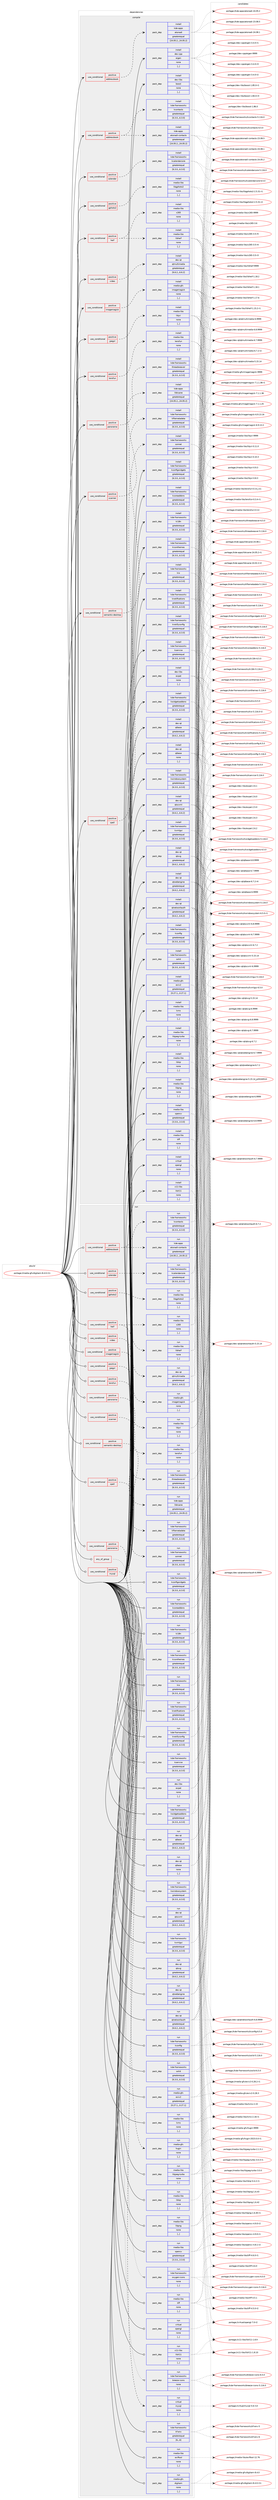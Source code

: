 digraph prolog {

# *************
# Graph options
# *************

newrank=true;
concentrate=true;
compound=true;
graph [rankdir=LR,fontname=Helvetica,fontsize=10,ranksep=1.5];#, ranksep=2.5, nodesep=0.2];
edge  [arrowhead=vee];
node  [fontname=Helvetica,fontsize=10];

# **********
# The ebuild
# **********

subgraph cluster_leftcol {
color=gray;
label=<<i>ebuild</i>>;
id [label="portage://media-gfx/digikam-8.4.0-r11", color=red, width=4, href="../media-gfx/digikam-8.4.0-r11.svg"];
}

# ****************
# The dependencies
# ****************

subgraph cluster_midcol {
color=gray;
label=<<i>dependencies</i>>;
subgraph cluster_compile {
fillcolor="#eeeeee";
style=filled;
label=<<i>compile</i>>;
subgraph cond8 {
dependency29 [label=<<TABLE BORDER="0" CELLBORDER="1" CELLSPACING="0" CELLPADDING="4"><TR><TD ROWSPAN="3" CELLPADDING="10">use_conditional</TD></TR><TR><TD>positive</TD></TR><TR><TD>addressbook</TD></TR></TABLE>>, shape=none, color=red];
subgraph pack22 {
dependency30 [label=<<TABLE BORDER="0" CELLBORDER="1" CELLSPACING="0" CELLPADDING="4" WIDTH="220"><TR><TD ROWSPAN="6" CELLPADDING="30">pack_dep</TD></TR><TR><TD WIDTH="110">install</TD></TR><TR><TD>kde-apps</TD></TR><TR><TD>akonadi</TD></TR><TR><TD>greaterequal</TD></TR><TR><TD>[24.05.2,,,24.05.2]</TD></TR></TABLE>>, shape=none, color=blue];
}
dependency29:e -> dependency30:w [weight=20,style="dashed",arrowhead="vee"];
}
id:e -> dependency29:w [weight=20,style="solid",arrowhead="vee"];
subgraph cond9 {
dependency31 [label=<<TABLE BORDER="0" CELLBORDER="1" CELLSPACING="0" CELLPADDING="4"><TR><TD ROWSPAN="3" CELLPADDING="10">use_conditional</TD></TR><TR><TD>positive</TD></TR><TR><TD>addressbook</TD></TR></TABLE>>, shape=none, color=red];
subgraph pack23 {
dependency32 [label=<<TABLE BORDER="0" CELLBORDER="1" CELLSPACING="0" CELLPADDING="4" WIDTH="220"><TR><TD ROWSPAN="6" CELLPADDING="30">pack_dep</TD></TR><TR><TD WIDTH="110">install</TD></TR><TR><TD>kde-apps</TD></TR><TR><TD>akonadi-contacts</TD></TR><TR><TD>greaterequal</TD></TR><TR><TD>[24.05.2,,,24.05.2]</TD></TR></TABLE>>, shape=none, color=blue];
}
dependency31:e -> dependency32:w [weight=20,style="dashed",arrowhead="vee"];
subgraph pack24 {
dependency33 [label=<<TABLE BORDER="0" CELLBORDER="1" CELLSPACING="0" CELLPADDING="4" WIDTH="220"><TR><TD ROWSPAN="6" CELLPADDING="30">pack_dep</TD></TR><TR><TD WIDTH="110">install</TD></TR><TR><TD>kde-frameworks</TD></TR><TR><TD>kcontacts</TD></TR><TR><TD>greaterequal</TD></TR><TR><TD>[6.3.0,,,6.3.0]</TD></TR></TABLE>>, shape=none, color=blue];
}
dependency31:e -> dependency33:w [weight=20,style="dashed",arrowhead="vee"];
}
id:e -> dependency31:w [weight=20,style="solid",arrowhead="vee"];
subgraph cond10 {
dependency34 [label=<<TABLE BORDER="0" CELLBORDER="1" CELLSPACING="0" CELLPADDING="4"><TR><TD ROWSPAN="3" CELLPADDING="10">use_conditional</TD></TR><TR><TD>positive</TD></TR><TR><TD>calendar</TD></TR></TABLE>>, shape=none, color=red];
subgraph pack25 {
dependency35 [label=<<TABLE BORDER="0" CELLBORDER="1" CELLSPACING="0" CELLPADDING="4" WIDTH="220"><TR><TD ROWSPAN="6" CELLPADDING="30">pack_dep</TD></TR><TR><TD WIDTH="110">install</TD></TR><TR><TD>kde-frameworks</TD></TR><TR><TD>kcalendarcore</TD></TR><TR><TD>greaterequal</TD></TR><TR><TD>[6.3.0,,,6.3.0]</TD></TR></TABLE>>, shape=none, color=blue];
}
dependency34:e -> dependency35:w [weight=20,style="dashed",arrowhead="vee"];
}
id:e -> dependency34:w [weight=20,style="solid",arrowhead="vee"];
subgraph cond11 {
dependency36 [label=<<TABLE BORDER="0" CELLBORDER="1" CELLSPACING="0" CELLPADDING="4"><TR><TD ROWSPAN="3" CELLPADDING="10">use_conditional</TD></TR><TR><TD>positive</TD></TR><TR><TD>gphoto2</TD></TR></TABLE>>, shape=none, color=red];
subgraph pack26 {
dependency37 [label=<<TABLE BORDER="0" CELLBORDER="1" CELLSPACING="0" CELLPADDING="4" WIDTH="220"><TR><TD ROWSPAN="6" CELLPADDING="30">pack_dep</TD></TR><TR><TD WIDTH="110">install</TD></TR><TR><TD>media-libs</TD></TR><TR><TD>libgphoto2</TD></TR><TR><TD>none</TD></TR><TR><TD>[,,]</TD></TR></TABLE>>, shape=none, color=blue];
}
dependency36:e -> dependency37:w [weight=20,style="dashed",arrowhead="vee"];
}
id:e -> dependency36:w [weight=20,style="solid",arrowhead="vee"];
subgraph cond12 {
dependency38 [label=<<TABLE BORDER="0" CELLBORDER="1" CELLSPACING="0" CELLPADDING="4"><TR><TD ROWSPAN="3" CELLPADDING="10">use_conditional</TD></TR><TR><TD>positive</TD></TR><TR><TD>heif</TD></TR></TABLE>>, shape=none, color=red];
subgraph pack27 {
dependency39 [label=<<TABLE BORDER="0" CELLBORDER="1" CELLSPACING="0" CELLPADDING="4" WIDTH="220"><TR><TD ROWSPAN="6" CELLPADDING="30">pack_dep</TD></TR><TR><TD WIDTH="110">install</TD></TR><TR><TD>media-libs</TD></TR><TR><TD>libheif</TD></TR><TR><TD>none</TD></TR><TR><TD>[,,]</TD></TR></TABLE>>, shape=none, color=blue];
}
dependency38:e -> dependency39:w [weight=20,style="dashed",arrowhead="vee"];
subgraph pack28 {
dependency40 [label=<<TABLE BORDER="0" CELLBORDER="1" CELLSPACING="0" CELLPADDING="4" WIDTH="220"><TR><TD ROWSPAN="6" CELLPADDING="30">pack_dep</TD></TR><TR><TD WIDTH="110">install</TD></TR><TR><TD>media-libs</TD></TR><TR><TD>x265</TD></TR><TR><TD>none</TD></TR><TR><TD>[,,]</TD></TR></TABLE>>, shape=none, color=blue];
}
dependency38:e -> dependency40:w [weight=20,style="dashed",arrowhead="vee"];
}
id:e -> dependency38:w [weight=20,style="solid",arrowhead="vee"];
subgraph cond13 {
dependency41 [label=<<TABLE BORDER="0" CELLBORDER="1" CELLSPACING="0" CELLPADDING="4"><TR><TD ROWSPAN="3" CELLPADDING="10">use_conditional</TD></TR><TR><TD>positive</TD></TR><TR><TD>imagemagick</TD></TR></TABLE>>, shape=none, color=red];
subgraph pack29 {
dependency42 [label=<<TABLE BORDER="0" CELLBORDER="1" CELLSPACING="0" CELLPADDING="4" WIDTH="220"><TR><TD ROWSPAN="6" CELLPADDING="30">pack_dep</TD></TR><TR><TD WIDTH="110">install</TD></TR><TR><TD>media-gfx</TD></TR><TR><TD>imagemagick</TD></TR><TR><TD>none</TD></TR><TR><TD>[,,]</TD></TR></TABLE>>, shape=none, color=blue];
}
dependency41:e -> dependency42:w [weight=20,style="dashed",arrowhead="vee"];
}
id:e -> dependency41:w [weight=20,style="solid",arrowhead="vee"];
subgraph cond14 {
dependency43 [label=<<TABLE BORDER="0" CELLBORDER="1" CELLSPACING="0" CELLPADDING="4"><TR><TD ROWSPAN="3" CELLPADDING="10">use_conditional</TD></TR><TR><TD>positive</TD></TR><TR><TD>jpegxl</TD></TR></TABLE>>, shape=none, color=red];
subgraph pack30 {
dependency44 [label=<<TABLE BORDER="0" CELLBORDER="1" CELLSPACING="0" CELLPADDING="4" WIDTH="220"><TR><TD ROWSPAN="6" CELLPADDING="30">pack_dep</TD></TR><TR><TD WIDTH="110">install</TD></TR><TR><TD>media-libs</TD></TR><TR><TD>libjxl</TD></TR><TR><TD>none</TD></TR><TR><TD>[,,]</TD></TR></TABLE>>, shape=none, color=blue];
}
dependency43:e -> dependency44:w [weight=20,style="dashed",arrowhead="vee"];
}
id:e -> dependency43:w [weight=20,style="solid",arrowhead="vee"];
subgraph cond15 {
dependency45 [label=<<TABLE BORDER="0" CELLBORDER="1" CELLSPACING="0" CELLPADDING="4"><TR><TD ROWSPAN="3" CELLPADDING="10">use_conditional</TD></TR><TR><TD>positive</TD></TR><TR><TD>lensfun</TD></TR></TABLE>>, shape=none, color=red];
subgraph pack31 {
dependency46 [label=<<TABLE BORDER="0" CELLBORDER="1" CELLSPACING="0" CELLPADDING="4" WIDTH="220"><TR><TD ROWSPAN="6" CELLPADDING="30">pack_dep</TD></TR><TR><TD WIDTH="110">install</TD></TR><TR><TD>media-libs</TD></TR><TR><TD>lensfun</TD></TR><TR><TD>none</TD></TR><TR><TD>[,,]</TD></TR></TABLE>>, shape=none, color=blue];
}
dependency45:e -> dependency46:w [weight=20,style="dashed",arrowhead="vee"];
}
id:e -> dependency45:w [weight=20,style="solid",arrowhead="vee"];
subgraph cond16 {
dependency47 [label=<<TABLE BORDER="0" CELLBORDER="1" CELLSPACING="0" CELLPADDING="4"><TR><TD ROWSPAN="3" CELLPADDING="10">use_conditional</TD></TR><TR><TD>positive</TD></TR><TR><TD>panorama</TD></TR></TABLE>>, shape=none, color=red];
subgraph pack32 {
dependency48 [label=<<TABLE BORDER="0" CELLBORDER="1" CELLSPACING="0" CELLPADDING="4" WIDTH="220"><TR><TD ROWSPAN="6" CELLPADDING="30">pack_dep</TD></TR><TR><TD WIDTH="110">install</TD></TR><TR><TD>kde-frameworks</TD></TR><TR><TD>threadweaver</TD></TR><TR><TD>greaterequal</TD></TR><TR><TD>[6.3.0,,,6.3.0]</TD></TR></TABLE>>, shape=none, color=blue];
}
dependency47:e -> dependency48:w [weight=20,style="dashed",arrowhead="vee"];
}
id:e -> dependency47:w [weight=20,style="solid",arrowhead="vee"];
subgraph cond17 {
dependency49 [label=<<TABLE BORDER="0" CELLBORDER="1" CELLSPACING="0" CELLPADDING="4"><TR><TD ROWSPAN="3" CELLPADDING="10">use_conditional</TD></TR><TR><TD>positive</TD></TR><TR><TD>scanner</TD></TR></TABLE>>, shape=none, color=red];
subgraph pack33 {
dependency50 [label=<<TABLE BORDER="0" CELLBORDER="1" CELLSPACING="0" CELLPADDING="4" WIDTH="220"><TR><TD ROWSPAN="6" CELLPADDING="30">pack_dep</TD></TR><TR><TD WIDTH="110">install</TD></TR><TR><TD>kde-apps</TD></TR><TR><TD>libksane</TD></TR><TR><TD>greaterequal</TD></TR><TR><TD>[24.05.2,,,24.05.2]</TD></TR></TABLE>>, shape=none, color=blue];
}
dependency49:e -> dependency50:w [weight=20,style="dashed",arrowhead="vee"];
}
id:e -> dependency49:w [weight=20,style="solid",arrowhead="vee"];
subgraph cond18 {
dependency51 [label=<<TABLE BORDER="0" CELLBORDER="1" CELLSPACING="0" CELLPADDING="4"><TR><TD ROWSPAN="3" CELLPADDING="10">use_conditional</TD></TR><TR><TD>positive</TD></TR><TR><TD>semantic-desktop</TD></TR></TABLE>>, shape=none, color=red];
subgraph pack34 {
dependency52 [label=<<TABLE BORDER="0" CELLBORDER="1" CELLSPACING="0" CELLPADDING="4" WIDTH="220"><TR><TD ROWSPAN="6" CELLPADDING="30">pack_dep</TD></TR><TR><TD WIDTH="110">install</TD></TR><TR><TD>kde-frameworks</TD></TR><TR><TD>kfilemetadata</TD></TR><TR><TD>greaterequal</TD></TR><TR><TD>[6.3.0,,,6.3.0]</TD></TR></TABLE>>, shape=none, color=blue];
}
dependency51:e -> dependency52:w [weight=20,style="dashed",arrowhead="vee"];
}
id:e -> dependency51:w [weight=20,style="solid",arrowhead="vee"];
subgraph cond19 {
dependency53 [label=<<TABLE BORDER="0" CELLBORDER="1" CELLSPACING="0" CELLPADDING="4"><TR><TD ROWSPAN="3" CELLPADDING="10">use_conditional</TD></TR><TR><TD>positive</TD></TR><TR><TD>spell</TD></TR></TABLE>>, shape=none, color=red];
subgraph pack35 {
dependency54 [label=<<TABLE BORDER="0" CELLBORDER="1" CELLSPACING="0" CELLPADDING="4" WIDTH="220"><TR><TD ROWSPAN="6" CELLPADDING="30">pack_dep</TD></TR><TR><TD WIDTH="110">install</TD></TR><TR><TD>kde-frameworks</TD></TR><TR><TD>sonnet</TD></TR><TR><TD>greaterequal</TD></TR><TR><TD>[6.3.0,,,6.3.0]</TD></TR></TABLE>>, shape=none, color=blue];
}
dependency53:e -> dependency54:w [weight=20,style="dashed",arrowhead="vee"];
}
id:e -> dependency53:w [weight=20,style="solid",arrowhead="vee"];
subgraph cond20 {
dependency55 [label=<<TABLE BORDER="0" CELLBORDER="1" CELLSPACING="0" CELLPADDING="4"><TR><TD ROWSPAN="3" CELLPADDING="10">use_conditional</TD></TR><TR><TD>positive</TD></TR><TR><TD>video</TD></TR></TABLE>>, shape=none, color=red];
subgraph pack36 {
dependency56 [label=<<TABLE BORDER="0" CELLBORDER="1" CELLSPACING="0" CELLPADDING="4" WIDTH="220"><TR><TD ROWSPAN="6" CELLPADDING="30">pack_dep</TD></TR><TR><TD WIDTH="110">install</TD></TR><TR><TD>dev-qt</TD></TR><TR><TD>qtmultimedia</TD></TR><TR><TD>greaterequal</TD></TR><TR><TD>[6.6.2,,,6.6.2]</TD></TR></TABLE>>, shape=none, color=blue];
}
dependency55:e -> dependency56:w [weight=20,style="dashed",arrowhead="vee"];
}
id:e -> dependency55:w [weight=20,style="solid",arrowhead="vee"];
subgraph pack37 {
dependency57 [label=<<TABLE BORDER="0" CELLBORDER="1" CELLSPACING="0" CELLPADDING="4" WIDTH="220"><TR><TD ROWSPAN="6" CELLPADDING="30">pack_dep</TD></TR><TR><TD WIDTH="110">install</TD></TR><TR><TD>dev-cpp</TD></TR><TR><TD>eigen</TD></TR><TR><TD>none</TD></TR><TR><TD>[,,]</TD></TR></TABLE>>, shape=none, color=blue];
}
id:e -> dependency57:w [weight=20,style="solid",arrowhead="vee"];
subgraph pack38 {
dependency58 [label=<<TABLE BORDER="0" CELLBORDER="1" CELLSPACING="0" CELLPADDING="4" WIDTH="220"><TR><TD ROWSPAN="6" CELLPADDING="30">pack_dep</TD></TR><TR><TD WIDTH="110">install</TD></TR><TR><TD>dev-libs</TD></TR><TR><TD>boost</TD></TR><TR><TD>none</TD></TR><TR><TD>[,,]</TD></TR></TABLE>>, shape=none, color=blue];
}
id:e -> dependency58:w [weight=20,style="solid",arrowhead="vee"];
subgraph pack39 {
dependency59 [label=<<TABLE BORDER="0" CELLBORDER="1" CELLSPACING="0" CELLPADDING="4" WIDTH="220"><TR><TD ROWSPAN="6" CELLPADDING="30">pack_dep</TD></TR><TR><TD WIDTH="110">install</TD></TR><TR><TD>dev-libs</TD></TR><TR><TD>expat</TD></TR><TR><TD>none</TD></TR><TR><TD>[,,]</TD></TR></TABLE>>, shape=none, color=blue];
}
id:e -> dependency59:w [weight=20,style="solid",arrowhead="vee"];
subgraph pack40 {
dependency60 [label=<<TABLE BORDER="0" CELLBORDER="1" CELLSPACING="0" CELLPADDING="4" WIDTH="220"><TR><TD ROWSPAN="6" CELLPADDING="30">pack_dep</TD></TR><TR><TD WIDTH="110">install</TD></TR><TR><TD>dev-qt</TD></TR><TR><TD>qtbase</TD></TR><TR><TD>greaterequal</TD></TR><TR><TD>[6.6.2,,,6.6.2]</TD></TR></TABLE>>, shape=none, color=blue];
}
id:e -> dependency60:w [weight=20,style="solid",arrowhead="vee"];
subgraph pack41 {
dependency61 [label=<<TABLE BORDER="0" CELLBORDER="1" CELLSPACING="0" CELLPADDING="4" WIDTH="220"><TR><TD ROWSPAN="6" CELLPADDING="30">pack_dep</TD></TR><TR><TD WIDTH="110">install</TD></TR><TR><TD>dev-qt</TD></TR><TR><TD>qtbase</TD></TR><TR><TD>none</TD></TR><TR><TD>[,,]</TD></TR></TABLE>>, shape=none, color=blue];
}
id:e -> dependency61:w [weight=20,style="solid",arrowhead="vee"];
subgraph pack42 {
dependency62 [label=<<TABLE BORDER="0" CELLBORDER="1" CELLSPACING="0" CELLPADDING="4" WIDTH="220"><TR><TD ROWSPAN="6" CELLPADDING="30">pack_dep</TD></TR><TR><TD WIDTH="110">install</TD></TR><TR><TD>dev-qt</TD></TR><TR><TD>qtnetworkauth</TD></TR><TR><TD>greaterequal</TD></TR><TR><TD>[6.6.2,,,6.6.2]</TD></TR></TABLE>>, shape=none, color=blue];
}
id:e -> dependency62:w [weight=20,style="solid",arrowhead="vee"];
subgraph pack43 {
dependency63 [label=<<TABLE BORDER="0" CELLBORDER="1" CELLSPACING="0" CELLPADDING="4" WIDTH="220"><TR><TD ROWSPAN="6" CELLPADDING="30">pack_dep</TD></TR><TR><TD WIDTH="110">install</TD></TR><TR><TD>dev-qt</TD></TR><TR><TD>qtscxml</TD></TR><TR><TD>greaterequal</TD></TR><TR><TD>[6.6.2,,,6.6.2]</TD></TR></TABLE>>, shape=none, color=blue];
}
id:e -> dependency63:w [weight=20,style="solid",arrowhead="vee"];
subgraph pack44 {
dependency64 [label=<<TABLE BORDER="0" CELLBORDER="1" CELLSPACING="0" CELLPADDING="4" WIDTH="220"><TR><TD ROWSPAN="6" CELLPADDING="30">pack_dep</TD></TR><TR><TD WIDTH="110">install</TD></TR><TR><TD>dev-qt</TD></TR><TR><TD>qtsvg</TD></TR><TR><TD>greaterequal</TD></TR><TR><TD>[6.6.2,,,6.6.2]</TD></TR></TABLE>>, shape=none, color=blue];
}
id:e -> dependency64:w [weight=20,style="solid",arrowhead="vee"];
subgraph pack45 {
dependency65 [label=<<TABLE BORDER="0" CELLBORDER="1" CELLSPACING="0" CELLPADDING="4" WIDTH="220"><TR><TD ROWSPAN="6" CELLPADDING="30">pack_dep</TD></TR><TR><TD WIDTH="110">install</TD></TR><TR><TD>dev-qt</TD></TR><TR><TD>qtwebengine</TD></TR><TR><TD>greaterequal</TD></TR><TR><TD>[6.6.2,,,6.6.2]</TD></TR></TABLE>>, shape=none, color=blue];
}
id:e -> dependency65:w [weight=20,style="solid",arrowhead="vee"];
subgraph pack46 {
dependency66 [label=<<TABLE BORDER="0" CELLBORDER="1" CELLSPACING="0" CELLPADDING="4" WIDTH="220"><TR><TD ROWSPAN="6" CELLPADDING="30">pack_dep</TD></TR><TR><TD WIDTH="110">install</TD></TR><TR><TD>kde-frameworks</TD></TR><TR><TD>kconfig</TD></TR><TR><TD>greaterequal</TD></TR><TR><TD>[6.3.0,,,6.3.0]</TD></TR></TABLE>>, shape=none, color=blue];
}
id:e -> dependency66:w [weight=20,style="solid",arrowhead="vee"];
subgraph pack47 {
dependency67 [label=<<TABLE BORDER="0" CELLBORDER="1" CELLSPACING="0" CELLPADDING="4" WIDTH="220"><TR><TD ROWSPAN="6" CELLPADDING="30">pack_dep</TD></TR><TR><TD WIDTH="110">install</TD></TR><TR><TD>kde-frameworks</TD></TR><TR><TD>kconfigwidgets</TD></TR><TR><TD>greaterequal</TD></TR><TR><TD>[6.3.0,,,6.3.0]</TD></TR></TABLE>>, shape=none, color=blue];
}
id:e -> dependency67:w [weight=20,style="solid",arrowhead="vee"];
subgraph pack48 {
dependency68 [label=<<TABLE BORDER="0" CELLBORDER="1" CELLSPACING="0" CELLPADDING="4" WIDTH="220"><TR><TD ROWSPAN="6" CELLPADDING="30">pack_dep</TD></TR><TR><TD WIDTH="110">install</TD></TR><TR><TD>kde-frameworks</TD></TR><TR><TD>kcoreaddons</TD></TR><TR><TD>greaterequal</TD></TR><TR><TD>[6.3.0,,,6.3.0]</TD></TR></TABLE>>, shape=none, color=blue];
}
id:e -> dependency68:w [weight=20,style="solid",arrowhead="vee"];
subgraph pack49 {
dependency69 [label=<<TABLE BORDER="0" CELLBORDER="1" CELLSPACING="0" CELLPADDING="4" WIDTH="220"><TR><TD ROWSPAN="6" CELLPADDING="30">pack_dep</TD></TR><TR><TD WIDTH="110">install</TD></TR><TR><TD>kde-frameworks</TD></TR><TR><TD>ki18n</TD></TR><TR><TD>greaterequal</TD></TR><TR><TD>[6.3.0,,,6.3.0]</TD></TR></TABLE>>, shape=none, color=blue];
}
id:e -> dependency69:w [weight=20,style="solid",arrowhead="vee"];
subgraph pack50 {
dependency70 [label=<<TABLE BORDER="0" CELLBORDER="1" CELLSPACING="0" CELLPADDING="4" WIDTH="220"><TR><TD ROWSPAN="6" CELLPADDING="30">pack_dep</TD></TR><TR><TD WIDTH="110">install</TD></TR><TR><TD>kde-frameworks</TD></TR><TR><TD>kiconthemes</TD></TR><TR><TD>greaterequal</TD></TR><TR><TD>[6.3.0,,,6.3.0]</TD></TR></TABLE>>, shape=none, color=blue];
}
id:e -> dependency70:w [weight=20,style="solid",arrowhead="vee"];
subgraph pack51 {
dependency71 [label=<<TABLE BORDER="0" CELLBORDER="1" CELLSPACING="0" CELLPADDING="4" WIDTH="220"><TR><TD ROWSPAN="6" CELLPADDING="30">pack_dep</TD></TR><TR><TD WIDTH="110">install</TD></TR><TR><TD>kde-frameworks</TD></TR><TR><TD>kio</TD></TR><TR><TD>greaterequal</TD></TR><TR><TD>[6.3.0,,,6.3.0]</TD></TR></TABLE>>, shape=none, color=blue];
}
id:e -> dependency71:w [weight=20,style="solid",arrowhead="vee"];
subgraph pack52 {
dependency72 [label=<<TABLE BORDER="0" CELLBORDER="1" CELLSPACING="0" CELLPADDING="4" WIDTH="220"><TR><TD ROWSPAN="6" CELLPADDING="30">pack_dep</TD></TR><TR><TD WIDTH="110">install</TD></TR><TR><TD>kde-frameworks</TD></TR><TR><TD>knotifications</TD></TR><TR><TD>greaterequal</TD></TR><TR><TD>[6.3.0,,,6.3.0]</TD></TR></TABLE>>, shape=none, color=blue];
}
id:e -> dependency72:w [weight=20,style="solid",arrowhead="vee"];
subgraph pack53 {
dependency73 [label=<<TABLE BORDER="0" CELLBORDER="1" CELLSPACING="0" CELLPADDING="4" WIDTH="220"><TR><TD ROWSPAN="6" CELLPADDING="30">pack_dep</TD></TR><TR><TD WIDTH="110">install</TD></TR><TR><TD>kde-frameworks</TD></TR><TR><TD>knotifyconfig</TD></TR><TR><TD>greaterequal</TD></TR><TR><TD>[6.3.0,,,6.3.0]</TD></TR></TABLE>>, shape=none, color=blue];
}
id:e -> dependency73:w [weight=20,style="solid",arrowhead="vee"];
subgraph pack54 {
dependency74 [label=<<TABLE BORDER="0" CELLBORDER="1" CELLSPACING="0" CELLPADDING="4" WIDTH="220"><TR><TD ROWSPAN="6" CELLPADDING="30">pack_dep</TD></TR><TR><TD WIDTH="110">install</TD></TR><TR><TD>kde-frameworks</TD></TR><TR><TD>kservice</TD></TR><TR><TD>greaterequal</TD></TR><TR><TD>[6.3.0,,,6.3.0]</TD></TR></TABLE>>, shape=none, color=blue];
}
id:e -> dependency74:w [weight=20,style="solid",arrowhead="vee"];
subgraph pack55 {
dependency75 [label=<<TABLE BORDER="0" CELLBORDER="1" CELLSPACING="0" CELLPADDING="4" WIDTH="220"><TR><TD ROWSPAN="6" CELLPADDING="30">pack_dep</TD></TR><TR><TD WIDTH="110">install</TD></TR><TR><TD>kde-frameworks</TD></TR><TR><TD>kwidgetsaddons</TD></TR><TR><TD>greaterequal</TD></TR><TR><TD>[6.3.0,,,6.3.0]</TD></TR></TABLE>>, shape=none, color=blue];
}
id:e -> dependency75:w [weight=20,style="solid",arrowhead="vee"];
subgraph pack56 {
dependency76 [label=<<TABLE BORDER="0" CELLBORDER="1" CELLSPACING="0" CELLPADDING="4" WIDTH="220"><TR><TD ROWSPAN="6" CELLPADDING="30">pack_dep</TD></TR><TR><TD WIDTH="110">install</TD></TR><TR><TD>kde-frameworks</TD></TR><TR><TD>kwindowsystem</TD></TR><TR><TD>greaterequal</TD></TR><TR><TD>[6.3.0,,,6.3.0]</TD></TR></TABLE>>, shape=none, color=blue];
}
id:e -> dependency76:w [weight=20,style="solid",arrowhead="vee"];
subgraph pack57 {
dependency77 [label=<<TABLE BORDER="0" CELLBORDER="1" CELLSPACING="0" CELLPADDING="4" WIDTH="220"><TR><TD ROWSPAN="6" CELLPADDING="30">pack_dep</TD></TR><TR><TD WIDTH="110">install</TD></TR><TR><TD>kde-frameworks</TD></TR><TR><TD>kxmlgui</TD></TR><TR><TD>greaterequal</TD></TR><TR><TD>[6.3.0,,,6.3.0]</TD></TR></TABLE>>, shape=none, color=blue];
}
id:e -> dependency77:w [weight=20,style="solid",arrowhead="vee"];
subgraph pack58 {
dependency78 [label=<<TABLE BORDER="0" CELLBORDER="1" CELLSPACING="0" CELLPADDING="4" WIDTH="220"><TR><TD ROWSPAN="6" CELLPADDING="30">pack_dep</TD></TR><TR><TD WIDTH="110">install</TD></TR><TR><TD>kde-frameworks</TD></TR><TR><TD>solid</TD></TR><TR><TD>greaterequal</TD></TR><TR><TD>[6.3.0,,,6.3.0]</TD></TR></TABLE>>, shape=none, color=blue];
}
id:e -> dependency78:w [weight=20,style="solid",arrowhead="vee"];
subgraph pack59 {
dependency79 [label=<<TABLE BORDER="0" CELLBORDER="1" CELLSPACING="0" CELLPADDING="4" WIDTH="220"><TR><TD ROWSPAN="6" CELLPADDING="30">pack_dep</TD></TR><TR><TD WIDTH="110">install</TD></TR><TR><TD>media-gfx</TD></TR><TR><TD>exiv2</TD></TR><TR><TD>greaterequal</TD></TR><TR><TD>[0.27.1,,,0.27.1]</TD></TR></TABLE>>, shape=none, color=blue];
}
id:e -> dependency79:w [weight=20,style="solid",arrowhead="vee"];
subgraph pack60 {
dependency80 [label=<<TABLE BORDER="0" CELLBORDER="1" CELLSPACING="0" CELLPADDING="4" WIDTH="220"><TR><TD ROWSPAN="6" CELLPADDING="30">pack_dep</TD></TR><TR><TD WIDTH="110">install</TD></TR><TR><TD>media-libs</TD></TR><TR><TD>lcms</TD></TR><TR><TD>none</TD></TR><TR><TD>[,,]</TD></TR></TABLE>>, shape=none, color=blue];
}
id:e -> dependency80:w [weight=20,style="solid",arrowhead="vee"];
subgraph pack61 {
dependency81 [label=<<TABLE BORDER="0" CELLBORDER="1" CELLSPACING="0" CELLPADDING="4" WIDTH="220"><TR><TD ROWSPAN="6" CELLPADDING="30">pack_dep</TD></TR><TR><TD WIDTH="110">install</TD></TR><TR><TD>media-libs</TD></TR><TR><TD>libjpeg-turbo</TD></TR><TR><TD>none</TD></TR><TR><TD>[,,]</TD></TR></TABLE>>, shape=none, color=blue];
}
id:e -> dependency81:w [weight=20,style="solid",arrowhead="vee"];
subgraph pack62 {
dependency82 [label=<<TABLE BORDER="0" CELLBORDER="1" CELLSPACING="0" CELLPADDING="4" WIDTH="220"><TR><TD ROWSPAN="6" CELLPADDING="30">pack_dep</TD></TR><TR><TD WIDTH="110">install</TD></TR><TR><TD>media-libs</TD></TR><TR><TD>liblqr</TD></TR><TR><TD>none</TD></TR><TR><TD>[,,]</TD></TR></TABLE>>, shape=none, color=blue];
}
id:e -> dependency82:w [weight=20,style="solid",arrowhead="vee"];
subgraph pack63 {
dependency83 [label=<<TABLE BORDER="0" CELLBORDER="1" CELLSPACING="0" CELLPADDING="4" WIDTH="220"><TR><TD ROWSPAN="6" CELLPADDING="30">pack_dep</TD></TR><TR><TD WIDTH="110">install</TD></TR><TR><TD>media-libs</TD></TR><TR><TD>libpng</TD></TR><TR><TD>none</TD></TR><TR><TD>[,,]</TD></TR></TABLE>>, shape=none, color=blue];
}
id:e -> dependency83:w [weight=20,style="solid",arrowhead="vee"];
subgraph pack64 {
dependency84 [label=<<TABLE BORDER="0" CELLBORDER="1" CELLSPACING="0" CELLPADDING="4" WIDTH="220"><TR><TD ROWSPAN="6" CELLPADDING="30">pack_dep</TD></TR><TR><TD WIDTH="110">install</TD></TR><TR><TD>media-libs</TD></TR><TR><TD>opencv</TD></TR><TR><TD>greaterequal</TD></TR><TR><TD>[3.3.0,,,3.3.0]</TD></TR></TABLE>>, shape=none, color=blue];
}
id:e -> dependency84:w [weight=20,style="solid",arrowhead="vee"];
subgraph pack65 {
dependency85 [label=<<TABLE BORDER="0" CELLBORDER="1" CELLSPACING="0" CELLPADDING="4" WIDTH="220"><TR><TD ROWSPAN="6" CELLPADDING="30">pack_dep</TD></TR><TR><TD WIDTH="110">install</TD></TR><TR><TD>media-libs</TD></TR><TR><TD>tiff</TD></TR><TR><TD>none</TD></TR><TR><TD>[,,]</TD></TR></TABLE>>, shape=none, color=blue];
}
id:e -> dependency85:w [weight=20,style="solid",arrowhead="vee"];
subgraph pack66 {
dependency86 [label=<<TABLE BORDER="0" CELLBORDER="1" CELLSPACING="0" CELLPADDING="4" WIDTH="220"><TR><TD ROWSPAN="6" CELLPADDING="30">pack_dep</TD></TR><TR><TD WIDTH="110">install</TD></TR><TR><TD>virtual</TD></TR><TR><TD>opengl</TD></TR><TR><TD>none</TD></TR><TR><TD>[,,]</TD></TR></TABLE>>, shape=none, color=blue];
}
id:e -> dependency86:w [weight=20,style="solid",arrowhead="vee"];
subgraph pack67 {
dependency87 [label=<<TABLE BORDER="0" CELLBORDER="1" CELLSPACING="0" CELLPADDING="4" WIDTH="220"><TR><TD ROWSPAN="6" CELLPADDING="30">pack_dep</TD></TR><TR><TD WIDTH="110">install</TD></TR><TR><TD>x11-libs</TD></TR><TR><TD>libX11</TD></TR><TR><TD>none</TD></TR><TR><TD>[,,]</TD></TR></TABLE>>, shape=none, color=blue];
}
id:e -> dependency87:w [weight=20,style="solid",arrowhead="vee"];
}
subgraph cluster_compileandrun {
fillcolor="#eeeeee";
style=filled;
label=<<i>compile and run</i>>;
}
subgraph cluster_run {
fillcolor="#eeeeee";
style=filled;
label=<<i>run</i>>;
subgraph any1 {
dependency88 [label=<<TABLE BORDER="0" CELLBORDER="1" CELLSPACING="0" CELLPADDING="4"><TR><TD CELLPADDING="10">any_of_group</TD></TR></TABLE>>, shape=none, color=red];subgraph pack68 {
dependency89 [label=<<TABLE BORDER="0" CELLBORDER="1" CELLSPACING="0" CELLPADDING="4" WIDTH="220"><TR><TD ROWSPAN="6" CELLPADDING="30">pack_dep</TD></TR><TR><TD WIDTH="110">run</TD></TR><TR><TD>kde-frameworks</TD></TR><TR><TD>breeze-icons</TD></TR><TR><TD>none</TD></TR><TR><TD>[,,]</TD></TR></TABLE>>, shape=none, color=blue];
}
dependency88:e -> dependency89:w [weight=20,style="dotted",arrowhead="oinv"];
subgraph pack69 {
dependency90 [label=<<TABLE BORDER="0" CELLBORDER="1" CELLSPACING="0" CELLPADDING="4" WIDTH="220"><TR><TD ROWSPAN="6" CELLPADDING="30">pack_dep</TD></TR><TR><TD WIDTH="110">run</TD></TR><TR><TD>kde-frameworks</TD></TR><TR><TD>oxygen-icons</TD></TR><TR><TD>none</TD></TR><TR><TD>[,,]</TD></TR></TABLE>>, shape=none, color=blue];
}
dependency88:e -> dependency90:w [weight=20,style="dotted",arrowhead="oinv"];
}
id:e -> dependency88:w [weight=20,style="solid",arrowhead="odot"];
subgraph cond21 {
dependency91 [label=<<TABLE BORDER="0" CELLBORDER="1" CELLSPACING="0" CELLPADDING="4"><TR><TD ROWSPAN="3" CELLPADDING="10">use_conditional</TD></TR><TR><TD>positive</TD></TR><TR><TD>addressbook</TD></TR></TABLE>>, shape=none, color=red];
subgraph pack70 {
dependency92 [label=<<TABLE BORDER="0" CELLBORDER="1" CELLSPACING="0" CELLPADDING="4" WIDTH="220"><TR><TD ROWSPAN="6" CELLPADDING="30">pack_dep</TD></TR><TR><TD WIDTH="110">run</TD></TR><TR><TD>kde-apps</TD></TR><TR><TD>akonadi-contacts</TD></TR><TR><TD>greaterequal</TD></TR><TR><TD>[24.05.2,,,24.05.2]</TD></TR></TABLE>>, shape=none, color=blue];
}
dependency91:e -> dependency92:w [weight=20,style="dashed",arrowhead="vee"];
subgraph pack71 {
dependency93 [label=<<TABLE BORDER="0" CELLBORDER="1" CELLSPACING="0" CELLPADDING="4" WIDTH="220"><TR><TD ROWSPAN="6" CELLPADDING="30">pack_dep</TD></TR><TR><TD WIDTH="110">run</TD></TR><TR><TD>kde-frameworks</TD></TR><TR><TD>kcontacts</TD></TR><TR><TD>greaterequal</TD></TR><TR><TD>[6.3.0,,,6.3.0]</TD></TR></TABLE>>, shape=none, color=blue];
}
dependency91:e -> dependency93:w [weight=20,style="dashed",arrowhead="vee"];
}
id:e -> dependency91:w [weight=20,style="solid",arrowhead="odot"];
subgraph cond22 {
dependency94 [label=<<TABLE BORDER="0" CELLBORDER="1" CELLSPACING="0" CELLPADDING="4"><TR><TD ROWSPAN="3" CELLPADDING="10">use_conditional</TD></TR><TR><TD>positive</TD></TR><TR><TD>calendar</TD></TR></TABLE>>, shape=none, color=red];
subgraph pack72 {
dependency95 [label=<<TABLE BORDER="0" CELLBORDER="1" CELLSPACING="0" CELLPADDING="4" WIDTH="220"><TR><TD ROWSPAN="6" CELLPADDING="30">pack_dep</TD></TR><TR><TD WIDTH="110">run</TD></TR><TR><TD>kde-frameworks</TD></TR><TR><TD>kcalendarcore</TD></TR><TR><TD>greaterequal</TD></TR><TR><TD>[6.3.0,,,6.3.0]</TD></TR></TABLE>>, shape=none, color=blue];
}
dependency94:e -> dependency95:w [weight=20,style="dashed",arrowhead="vee"];
}
id:e -> dependency94:w [weight=20,style="solid",arrowhead="odot"];
subgraph cond23 {
dependency96 [label=<<TABLE BORDER="0" CELLBORDER="1" CELLSPACING="0" CELLPADDING="4"><TR><TD ROWSPAN="3" CELLPADDING="10">use_conditional</TD></TR><TR><TD>positive</TD></TR><TR><TD>gphoto2</TD></TR></TABLE>>, shape=none, color=red];
subgraph pack73 {
dependency97 [label=<<TABLE BORDER="0" CELLBORDER="1" CELLSPACING="0" CELLPADDING="4" WIDTH="220"><TR><TD ROWSPAN="6" CELLPADDING="30">pack_dep</TD></TR><TR><TD WIDTH="110">run</TD></TR><TR><TD>media-libs</TD></TR><TR><TD>libgphoto2</TD></TR><TR><TD>none</TD></TR><TR><TD>[,,]</TD></TR></TABLE>>, shape=none, color=blue];
}
dependency96:e -> dependency97:w [weight=20,style="dashed",arrowhead="vee"];
}
id:e -> dependency96:w [weight=20,style="solid",arrowhead="odot"];
subgraph cond24 {
dependency98 [label=<<TABLE BORDER="0" CELLBORDER="1" CELLSPACING="0" CELLPADDING="4"><TR><TD ROWSPAN="3" CELLPADDING="10">use_conditional</TD></TR><TR><TD>positive</TD></TR><TR><TD>heif</TD></TR></TABLE>>, shape=none, color=red];
subgraph pack74 {
dependency99 [label=<<TABLE BORDER="0" CELLBORDER="1" CELLSPACING="0" CELLPADDING="4" WIDTH="220"><TR><TD ROWSPAN="6" CELLPADDING="30">pack_dep</TD></TR><TR><TD WIDTH="110">run</TD></TR><TR><TD>media-libs</TD></TR><TR><TD>libheif</TD></TR><TR><TD>none</TD></TR><TR><TD>[,,]</TD></TR></TABLE>>, shape=none, color=blue];
}
dependency98:e -> dependency99:w [weight=20,style="dashed",arrowhead="vee"];
subgraph pack75 {
dependency100 [label=<<TABLE BORDER="0" CELLBORDER="1" CELLSPACING="0" CELLPADDING="4" WIDTH="220"><TR><TD ROWSPAN="6" CELLPADDING="30">pack_dep</TD></TR><TR><TD WIDTH="110">run</TD></TR><TR><TD>media-libs</TD></TR><TR><TD>x265</TD></TR><TR><TD>none</TD></TR><TR><TD>[,,]</TD></TR></TABLE>>, shape=none, color=blue];
}
dependency98:e -> dependency100:w [weight=20,style="dashed",arrowhead="vee"];
}
id:e -> dependency98:w [weight=20,style="solid",arrowhead="odot"];
subgraph cond25 {
dependency101 [label=<<TABLE BORDER="0" CELLBORDER="1" CELLSPACING="0" CELLPADDING="4"><TR><TD ROWSPAN="3" CELLPADDING="10">use_conditional</TD></TR><TR><TD>positive</TD></TR><TR><TD>imagemagick</TD></TR></TABLE>>, shape=none, color=red];
subgraph pack76 {
dependency102 [label=<<TABLE BORDER="0" CELLBORDER="1" CELLSPACING="0" CELLPADDING="4" WIDTH="220"><TR><TD ROWSPAN="6" CELLPADDING="30">pack_dep</TD></TR><TR><TD WIDTH="110">run</TD></TR><TR><TD>media-gfx</TD></TR><TR><TD>imagemagick</TD></TR><TR><TD>none</TD></TR><TR><TD>[,,]</TD></TR></TABLE>>, shape=none, color=blue];
}
dependency101:e -> dependency102:w [weight=20,style="dashed",arrowhead="vee"];
}
id:e -> dependency101:w [weight=20,style="solid",arrowhead="odot"];
subgraph cond26 {
dependency103 [label=<<TABLE BORDER="0" CELLBORDER="1" CELLSPACING="0" CELLPADDING="4"><TR><TD ROWSPAN="3" CELLPADDING="10">use_conditional</TD></TR><TR><TD>positive</TD></TR><TR><TD>jpegxl</TD></TR></TABLE>>, shape=none, color=red];
subgraph pack77 {
dependency104 [label=<<TABLE BORDER="0" CELLBORDER="1" CELLSPACING="0" CELLPADDING="4" WIDTH="220"><TR><TD ROWSPAN="6" CELLPADDING="30">pack_dep</TD></TR><TR><TD WIDTH="110">run</TD></TR><TR><TD>media-libs</TD></TR><TR><TD>libjxl</TD></TR><TR><TD>none</TD></TR><TR><TD>[,,]</TD></TR></TABLE>>, shape=none, color=blue];
}
dependency103:e -> dependency104:w [weight=20,style="dashed",arrowhead="vee"];
}
id:e -> dependency103:w [weight=20,style="solid",arrowhead="odot"];
subgraph cond27 {
dependency105 [label=<<TABLE BORDER="0" CELLBORDER="1" CELLSPACING="0" CELLPADDING="4"><TR><TD ROWSPAN="3" CELLPADDING="10">use_conditional</TD></TR><TR><TD>positive</TD></TR><TR><TD>lensfun</TD></TR></TABLE>>, shape=none, color=red];
subgraph pack78 {
dependency106 [label=<<TABLE BORDER="0" CELLBORDER="1" CELLSPACING="0" CELLPADDING="4" WIDTH="220"><TR><TD ROWSPAN="6" CELLPADDING="30">pack_dep</TD></TR><TR><TD WIDTH="110">run</TD></TR><TR><TD>media-libs</TD></TR><TR><TD>lensfun</TD></TR><TR><TD>none</TD></TR><TR><TD>[,,]</TD></TR></TABLE>>, shape=none, color=blue];
}
dependency105:e -> dependency106:w [weight=20,style="dashed",arrowhead="vee"];
}
id:e -> dependency105:w [weight=20,style="solid",arrowhead="odot"];
subgraph cond28 {
dependency107 [label=<<TABLE BORDER="0" CELLBORDER="1" CELLSPACING="0" CELLPADDING="4"><TR><TD ROWSPAN="3" CELLPADDING="10">use_conditional</TD></TR><TR><TD>positive</TD></TR><TR><TD>mysql</TD></TR></TABLE>>, shape=none, color=red];
subgraph pack79 {
dependency108 [label=<<TABLE BORDER="0" CELLBORDER="1" CELLSPACING="0" CELLPADDING="4" WIDTH="220"><TR><TD ROWSPAN="6" CELLPADDING="30">pack_dep</TD></TR><TR><TD WIDTH="110">run</TD></TR><TR><TD>virtual</TD></TR><TR><TD>mysql</TD></TR><TR><TD>none</TD></TR><TR><TD>[,,]</TD></TR></TABLE>>, shape=none, color=blue];
}
dependency107:e -> dependency108:w [weight=20,style="dashed",arrowhead="vee"];
}
id:e -> dependency107:w [weight=20,style="solid",arrowhead="odot"];
subgraph cond29 {
dependency109 [label=<<TABLE BORDER="0" CELLBORDER="1" CELLSPACING="0" CELLPADDING="4"><TR><TD ROWSPAN="3" CELLPADDING="10">use_conditional</TD></TR><TR><TD>positive</TD></TR><TR><TD>panorama</TD></TR></TABLE>>, shape=none, color=red];
subgraph pack80 {
dependency110 [label=<<TABLE BORDER="0" CELLBORDER="1" CELLSPACING="0" CELLPADDING="4" WIDTH="220"><TR><TD ROWSPAN="6" CELLPADDING="30">pack_dep</TD></TR><TR><TD WIDTH="110">run</TD></TR><TR><TD>kde-frameworks</TD></TR><TR><TD>threadweaver</TD></TR><TR><TD>greaterequal</TD></TR><TR><TD>[6.3.0,,,6.3.0]</TD></TR></TABLE>>, shape=none, color=blue];
}
dependency109:e -> dependency110:w [weight=20,style="dashed",arrowhead="vee"];
}
id:e -> dependency109:w [weight=20,style="solid",arrowhead="odot"];
subgraph cond30 {
dependency111 [label=<<TABLE BORDER="0" CELLBORDER="1" CELLSPACING="0" CELLPADDING="4"><TR><TD ROWSPAN="3" CELLPADDING="10">use_conditional</TD></TR><TR><TD>positive</TD></TR><TR><TD>panorama</TD></TR></TABLE>>, shape=none, color=red];
subgraph pack81 {
dependency112 [label=<<TABLE BORDER="0" CELLBORDER="1" CELLSPACING="0" CELLPADDING="4" WIDTH="220"><TR><TD ROWSPAN="6" CELLPADDING="30">pack_dep</TD></TR><TR><TD WIDTH="110">run</TD></TR><TR><TD>media-gfx</TD></TR><TR><TD>hugin</TD></TR><TR><TD>none</TD></TR><TR><TD>[,,]</TD></TR></TABLE>>, shape=none, color=blue];
}
dependency111:e -> dependency112:w [weight=20,style="dashed",arrowhead="vee"];
}
id:e -> dependency111:w [weight=20,style="solid",arrowhead="odot"];
subgraph cond31 {
dependency113 [label=<<TABLE BORDER="0" CELLBORDER="1" CELLSPACING="0" CELLPADDING="4"><TR><TD ROWSPAN="3" CELLPADDING="10">use_conditional</TD></TR><TR><TD>positive</TD></TR><TR><TD>scanner</TD></TR></TABLE>>, shape=none, color=red];
subgraph pack82 {
dependency114 [label=<<TABLE BORDER="0" CELLBORDER="1" CELLSPACING="0" CELLPADDING="4" WIDTH="220"><TR><TD ROWSPAN="6" CELLPADDING="30">pack_dep</TD></TR><TR><TD WIDTH="110">run</TD></TR><TR><TD>kde-apps</TD></TR><TR><TD>libksane</TD></TR><TR><TD>greaterequal</TD></TR><TR><TD>[24.05.2,,,24.05.2]</TD></TR></TABLE>>, shape=none, color=blue];
}
dependency113:e -> dependency114:w [weight=20,style="dashed",arrowhead="vee"];
}
id:e -> dependency113:w [weight=20,style="solid",arrowhead="odot"];
subgraph cond32 {
dependency115 [label=<<TABLE BORDER="0" CELLBORDER="1" CELLSPACING="0" CELLPADDING="4"><TR><TD ROWSPAN="3" CELLPADDING="10">use_conditional</TD></TR><TR><TD>positive</TD></TR><TR><TD>semantic-desktop</TD></TR></TABLE>>, shape=none, color=red];
subgraph pack83 {
dependency116 [label=<<TABLE BORDER="0" CELLBORDER="1" CELLSPACING="0" CELLPADDING="4" WIDTH="220"><TR><TD ROWSPAN="6" CELLPADDING="30">pack_dep</TD></TR><TR><TD WIDTH="110">run</TD></TR><TR><TD>kde-frameworks</TD></TR><TR><TD>kfilemetadata</TD></TR><TR><TD>greaterequal</TD></TR><TR><TD>[6.3.0,,,6.3.0]</TD></TR></TABLE>>, shape=none, color=blue];
}
dependency115:e -> dependency116:w [weight=20,style="dashed",arrowhead="vee"];
}
id:e -> dependency115:w [weight=20,style="solid",arrowhead="odot"];
subgraph cond33 {
dependency117 [label=<<TABLE BORDER="0" CELLBORDER="1" CELLSPACING="0" CELLPADDING="4"><TR><TD ROWSPAN="3" CELLPADDING="10">use_conditional</TD></TR><TR><TD>positive</TD></TR><TR><TD>spell</TD></TR></TABLE>>, shape=none, color=red];
subgraph pack84 {
dependency118 [label=<<TABLE BORDER="0" CELLBORDER="1" CELLSPACING="0" CELLPADDING="4" WIDTH="220"><TR><TD ROWSPAN="6" CELLPADDING="30">pack_dep</TD></TR><TR><TD WIDTH="110">run</TD></TR><TR><TD>kde-frameworks</TD></TR><TR><TD>sonnet</TD></TR><TR><TD>greaterequal</TD></TR><TR><TD>[6.3.0,,,6.3.0]</TD></TR></TABLE>>, shape=none, color=blue];
}
dependency117:e -> dependency118:w [weight=20,style="dashed",arrowhead="vee"];
}
id:e -> dependency117:w [weight=20,style="solid",arrowhead="odot"];
subgraph cond34 {
dependency119 [label=<<TABLE BORDER="0" CELLBORDER="1" CELLSPACING="0" CELLPADDING="4"><TR><TD ROWSPAN="3" CELLPADDING="10">use_conditional</TD></TR><TR><TD>positive</TD></TR><TR><TD>video</TD></TR></TABLE>>, shape=none, color=red];
subgraph pack85 {
dependency120 [label=<<TABLE BORDER="0" CELLBORDER="1" CELLSPACING="0" CELLPADDING="4" WIDTH="220"><TR><TD ROWSPAN="6" CELLPADDING="30">pack_dep</TD></TR><TR><TD WIDTH="110">run</TD></TR><TR><TD>dev-qt</TD></TR><TR><TD>qtmultimedia</TD></TR><TR><TD>greaterequal</TD></TR><TR><TD>[6.6.2,,,6.6.2]</TD></TR></TABLE>>, shape=none, color=blue];
}
dependency119:e -> dependency120:w [weight=20,style="dashed",arrowhead="vee"];
}
id:e -> dependency119:w [weight=20,style="solid",arrowhead="odot"];
subgraph pack86 {
dependency121 [label=<<TABLE BORDER="0" CELLBORDER="1" CELLSPACING="0" CELLPADDING="4" WIDTH="220"><TR><TD ROWSPAN="6" CELLPADDING="30">pack_dep</TD></TR><TR><TD WIDTH="110">run</TD></TR><TR><TD>dev-libs</TD></TR><TR><TD>expat</TD></TR><TR><TD>none</TD></TR><TR><TD>[,,]</TD></TR></TABLE>>, shape=none, color=blue];
}
id:e -> dependency121:w [weight=20,style="solid",arrowhead="odot"];
subgraph pack87 {
dependency122 [label=<<TABLE BORDER="0" CELLBORDER="1" CELLSPACING="0" CELLPADDING="4" WIDTH="220"><TR><TD ROWSPAN="6" CELLPADDING="30">pack_dep</TD></TR><TR><TD WIDTH="110">run</TD></TR><TR><TD>dev-qt</TD></TR><TR><TD>qtbase</TD></TR><TR><TD>greaterequal</TD></TR><TR><TD>[6.6.2,,,6.6.2]</TD></TR></TABLE>>, shape=none, color=blue];
}
id:e -> dependency122:w [weight=20,style="solid",arrowhead="odot"];
subgraph pack88 {
dependency123 [label=<<TABLE BORDER="0" CELLBORDER="1" CELLSPACING="0" CELLPADDING="4" WIDTH="220"><TR><TD ROWSPAN="6" CELLPADDING="30">pack_dep</TD></TR><TR><TD WIDTH="110">run</TD></TR><TR><TD>dev-qt</TD></TR><TR><TD>qtbase</TD></TR><TR><TD>none</TD></TR><TR><TD>[,,]</TD></TR></TABLE>>, shape=none, color=blue];
}
id:e -> dependency123:w [weight=20,style="solid",arrowhead="odot"];
subgraph pack89 {
dependency124 [label=<<TABLE BORDER="0" CELLBORDER="1" CELLSPACING="0" CELLPADDING="4" WIDTH="220"><TR><TD ROWSPAN="6" CELLPADDING="30">pack_dep</TD></TR><TR><TD WIDTH="110">run</TD></TR><TR><TD>dev-qt</TD></TR><TR><TD>qtnetworkauth</TD></TR><TR><TD>greaterequal</TD></TR><TR><TD>[6.6.2,,,6.6.2]</TD></TR></TABLE>>, shape=none, color=blue];
}
id:e -> dependency124:w [weight=20,style="solid",arrowhead="odot"];
subgraph pack90 {
dependency125 [label=<<TABLE BORDER="0" CELLBORDER="1" CELLSPACING="0" CELLPADDING="4" WIDTH="220"><TR><TD ROWSPAN="6" CELLPADDING="30">pack_dep</TD></TR><TR><TD WIDTH="110">run</TD></TR><TR><TD>dev-qt</TD></TR><TR><TD>qtscxml</TD></TR><TR><TD>greaterequal</TD></TR><TR><TD>[6.6.2,,,6.6.2]</TD></TR></TABLE>>, shape=none, color=blue];
}
id:e -> dependency125:w [weight=20,style="solid",arrowhead="odot"];
subgraph pack91 {
dependency126 [label=<<TABLE BORDER="0" CELLBORDER="1" CELLSPACING="0" CELLPADDING="4" WIDTH="220"><TR><TD ROWSPAN="6" CELLPADDING="30">pack_dep</TD></TR><TR><TD WIDTH="110">run</TD></TR><TR><TD>dev-qt</TD></TR><TR><TD>qtsvg</TD></TR><TR><TD>greaterequal</TD></TR><TR><TD>[6.6.2,,,6.6.2]</TD></TR></TABLE>>, shape=none, color=blue];
}
id:e -> dependency126:w [weight=20,style="solid",arrowhead="odot"];
subgraph pack92 {
dependency127 [label=<<TABLE BORDER="0" CELLBORDER="1" CELLSPACING="0" CELLPADDING="4" WIDTH="220"><TR><TD ROWSPAN="6" CELLPADDING="30">pack_dep</TD></TR><TR><TD WIDTH="110">run</TD></TR><TR><TD>dev-qt</TD></TR><TR><TD>qtwebengine</TD></TR><TR><TD>greaterequal</TD></TR><TR><TD>[6.6.2,,,6.6.2]</TD></TR></TABLE>>, shape=none, color=blue];
}
id:e -> dependency127:w [weight=20,style="solid",arrowhead="odot"];
subgraph pack93 {
dependency128 [label=<<TABLE BORDER="0" CELLBORDER="1" CELLSPACING="0" CELLPADDING="4" WIDTH="220"><TR><TD ROWSPAN="6" CELLPADDING="30">pack_dep</TD></TR><TR><TD WIDTH="110">run</TD></TR><TR><TD>kde-frameworks</TD></TR><TR><TD>kconfig</TD></TR><TR><TD>greaterequal</TD></TR><TR><TD>[6.3.0,,,6.3.0]</TD></TR></TABLE>>, shape=none, color=blue];
}
id:e -> dependency128:w [weight=20,style="solid",arrowhead="odot"];
subgraph pack94 {
dependency129 [label=<<TABLE BORDER="0" CELLBORDER="1" CELLSPACING="0" CELLPADDING="4" WIDTH="220"><TR><TD ROWSPAN="6" CELLPADDING="30">pack_dep</TD></TR><TR><TD WIDTH="110">run</TD></TR><TR><TD>kde-frameworks</TD></TR><TR><TD>kconfigwidgets</TD></TR><TR><TD>greaterequal</TD></TR><TR><TD>[6.3.0,,,6.3.0]</TD></TR></TABLE>>, shape=none, color=blue];
}
id:e -> dependency129:w [weight=20,style="solid",arrowhead="odot"];
subgraph pack95 {
dependency130 [label=<<TABLE BORDER="0" CELLBORDER="1" CELLSPACING="0" CELLPADDING="4" WIDTH="220"><TR><TD ROWSPAN="6" CELLPADDING="30">pack_dep</TD></TR><TR><TD WIDTH="110">run</TD></TR><TR><TD>kde-frameworks</TD></TR><TR><TD>kcoreaddons</TD></TR><TR><TD>greaterequal</TD></TR><TR><TD>[6.3.0,,,6.3.0]</TD></TR></TABLE>>, shape=none, color=blue];
}
id:e -> dependency130:w [weight=20,style="solid",arrowhead="odot"];
subgraph pack96 {
dependency131 [label=<<TABLE BORDER="0" CELLBORDER="1" CELLSPACING="0" CELLPADDING="4" WIDTH="220"><TR><TD ROWSPAN="6" CELLPADDING="30">pack_dep</TD></TR><TR><TD WIDTH="110">run</TD></TR><TR><TD>kde-frameworks</TD></TR><TR><TD>kf-env</TD></TR><TR><TD>greaterequal</TD></TR><TR><TD>[6,,,6]</TD></TR></TABLE>>, shape=none, color=blue];
}
id:e -> dependency131:w [weight=20,style="solid",arrowhead="odot"];
subgraph pack97 {
dependency132 [label=<<TABLE BORDER="0" CELLBORDER="1" CELLSPACING="0" CELLPADDING="4" WIDTH="220"><TR><TD ROWSPAN="6" CELLPADDING="30">pack_dep</TD></TR><TR><TD WIDTH="110">run</TD></TR><TR><TD>kde-frameworks</TD></TR><TR><TD>ki18n</TD></TR><TR><TD>greaterequal</TD></TR><TR><TD>[6.3.0,,,6.3.0]</TD></TR></TABLE>>, shape=none, color=blue];
}
id:e -> dependency132:w [weight=20,style="solid",arrowhead="odot"];
subgraph pack98 {
dependency133 [label=<<TABLE BORDER="0" CELLBORDER="1" CELLSPACING="0" CELLPADDING="4" WIDTH="220"><TR><TD ROWSPAN="6" CELLPADDING="30">pack_dep</TD></TR><TR><TD WIDTH="110">run</TD></TR><TR><TD>kde-frameworks</TD></TR><TR><TD>kiconthemes</TD></TR><TR><TD>greaterequal</TD></TR><TR><TD>[6.3.0,,,6.3.0]</TD></TR></TABLE>>, shape=none, color=blue];
}
id:e -> dependency133:w [weight=20,style="solid",arrowhead="odot"];
subgraph pack99 {
dependency134 [label=<<TABLE BORDER="0" CELLBORDER="1" CELLSPACING="0" CELLPADDING="4" WIDTH="220"><TR><TD ROWSPAN="6" CELLPADDING="30">pack_dep</TD></TR><TR><TD WIDTH="110">run</TD></TR><TR><TD>kde-frameworks</TD></TR><TR><TD>kio</TD></TR><TR><TD>greaterequal</TD></TR><TR><TD>[6.3.0,,,6.3.0]</TD></TR></TABLE>>, shape=none, color=blue];
}
id:e -> dependency134:w [weight=20,style="solid",arrowhead="odot"];
subgraph pack100 {
dependency135 [label=<<TABLE BORDER="0" CELLBORDER="1" CELLSPACING="0" CELLPADDING="4" WIDTH="220"><TR><TD ROWSPAN="6" CELLPADDING="30">pack_dep</TD></TR><TR><TD WIDTH="110">run</TD></TR><TR><TD>kde-frameworks</TD></TR><TR><TD>knotifications</TD></TR><TR><TD>greaterequal</TD></TR><TR><TD>[6.3.0,,,6.3.0]</TD></TR></TABLE>>, shape=none, color=blue];
}
id:e -> dependency135:w [weight=20,style="solid",arrowhead="odot"];
subgraph pack101 {
dependency136 [label=<<TABLE BORDER="0" CELLBORDER="1" CELLSPACING="0" CELLPADDING="4" WIDTH="220"><TR><TD ROWSPAN="6" CELLPADDING="30">pack_dep</TD></TR><TR><TD WIDTH="110">run</TD></TR><TR><TD>kde-frameworks</TD></TR><TR><TD>knotifyconfig</TD></TR><TR><TD>greaterequal</TD></TR><TR><TD>[6.3.0,,,6.3.0]</TD></TR></TABLE>>, shape=none, color=blue];
}
id:e -> dependency136:w [weight=20,style="solid",arrowhead="odot"];
subgraph pack102 {
dependency137 [label=<<TABLE BORDER="0" CELLBORDER="1" CELLSPACING="0" CELLPADDING="4" WIDTH="220"><TR><TD ROWSPAN="6" CELLPADDING="30">pack_dep</TD></TR><TR><TD WIDTH="110">run</TD></TR><TR><TD>kde-frameworks</TD></TR><TR><TD>kservice</TD></TR><TR><TD>greaterequal</TD></TR><TR><TD>[6.3.0,,,6.3.0]</TD></TR></TABLE>>, shape=none, color=blue];
}
id:e -> dependency137:w [weight=20,style="solid",arrowhead="odot"];
subgraph pack103 {
dependency138 [label=<<TABLE BORDER="0" CELLBORDER="1" CELLSPACING="0" CELLPADDING="4" WIDTH="220"><TR><TD ROWSPAN="6" CELLPADDING="30">pack_dep</TD></TR><TR><TD WIDTH="110">run</TD></TR><TR><TD>kde-frameworks</TD></TR><TR><TD>kwidgetsaddons</TD></TR><TR><TD>greaterequal</TD></TR><TR><TD>[6.3.0,,,6.3.0]</TD></TR></TABLE>>, shape=none, color=blue];
}
id:e -> dependency138:w [weight=20,style="solid",arrowhead="odot"];
subgraph pack104 {
dependency139 [label=<<TABLE BORDER="0" CELLBORDER="1" CELLSPACING="0" CELLPADDING="4" WIDTH="220"><TR><TD ROWSPAN="6" CELLPADDING="30">pack_dep</TD></TR><TR><TD WIDTH="110">run</TD></TR><TR><TD>kde-frameworks</TD></TR><TR><TD>kwindowsystem</TD></TR><TR><TD>greaterequal</TD></TR><TR><TD>[6.3.0,,,6.3.0]</TD></TR></TABLE>>, shape=none, color=blue];
}
id:e -> dependency139:w [weight=20,style="solid",arrowhead="odot"];
subgraph pack105 {
dependency140 [label=<<TABLE BORDER="0" CELLBORDER="1" CELLSPACING="0" CELLPADDING="4" WIDTH="220"><TR><TD ROWSPAN="6" CELLPADDING="30">pack_dep</TD></TR><TR><TD WIDTH="110">run</TD></TR><TR><TD>kde-frameworks</TD></TR><TR><TD>kxmlgui</TD></TR><TR><TD>greaterequal</TD></TR><TR><TD>[6.3.0,,,6.3.0]</TD></TR></TABLE>>, shape=none, color=blue];
}
id:e -> dependency140:w [weight=20,style="solid",arrowhead="odot"];
subgraph pack106 {
dependency141 [label=<<TABLE BORDER="0" CELLBORDER="1" CELLSPACING="0" CELLPADDING="4" WIDTH="220"><TR><TD ROWSPAN="6" CELLPADDING="30">pack_dep</TD></TR><TR><TD WIDTH="110">run</TD></TR><TR><TD>kde-frameworks</TD></TR><TR><TD>solid</TD></TR><TR><TD>greaterequal</TD></TR><TR><TD>[6.3.0,,,6.3.0]</TD></TR></TABLE>>, shape=none, color=blue];
}
id:e -> dependency141:w [weight=20,style="solid",arrowhead="odot"];
subgraph pack107 {
dependency142 [label=<<TABLE BORDER="0" CELLBORDER="1" CELLSPACING="0" CELLPADDING="4" WIDTH="220"><TR><TD ROWSPAN="6" CELLPADDING="30">pack_dep</TD></TR><TR><TD WIDTH="110">run</TD></TR><TR><TD>media-gfx</TD></TR><TR><TD>exiv2</TD></TR><TR><TD>greaterequal</TD></TR><TR><TD>[0.27.1,,,0.27.1]</TD></TR></TABLE>>, shape=none, color=blue];
}
id:e -> dependency142:w [weight=20,style="solid",arrowhead="odot"];
subgraph pack108 {
dependency143 [label=<<TABLE BORDER="0" CELLBORDER="1" CELLSPACING="0" CELLPADDING="4" WIDTH="220"><TR><TD ROWSPAN="6" CELLPADDING="30">pack_dep</TD></TR><TR><TD WIDTH="110">run</TD></TR><TR><TD>media-libs</TD></TR><TR><TD>exiftool</TD></TR><TR><TD>none</TD></TR><TR><TD>[,,]</TD></TR></TABLE>>, shape=none, color=blue];
}
id:e -> dependency143:w [weight=20,style="solid",arrowhead="odot"];
subgraph pack109 {
dependency144 [label=<<TABLE BORDER="0" CELLBORDER="1" CELLSPACING="0" CELLPADDING="4" WIDTH="220"><TR><TD ROWSPAN="6" CELLPADDING="30">pack_dep</TD></TR><TR><TD WIDTH="110">run</TD></TR><TR><TD>media-libs</TD></TR><TR><TD>lcms</TD></TR><TR><TD>none</TD></TR><TR><TD>[,,]</TD></TR></TABLE>>, shape=none, color=blue];
}
id:e -> dependency144:w [weight=20,style="solid",arrowhead="odot"];
subgraph pack110 {
dependency145 [label=<<TABLE BORDER="0" CELLBORDER="1" CELLSPACING="0" CELLPADDING="4" WIDTH="220"><TR><TD ROWSPAN="6" CELLPADDING="30">pack_dep</TD></TR><TR><TD WIDTH="110">run</TD></TR><TR><TD>media-libs</TD></TR><TR><TD>libjpeg-turbo</TD></TR><TR><TD>none</TD></TR><TR><TD>[,,]</TD></TR></TABLE>>, shape=none, color=blue];
}
id:e -> dependency145:w [weight=20,style="solid",arrowhead="odot"];
subgraph pack111 {
dependency146 [label=<<TABLE BORDER="0" CELLBORDER="1" CELLSPACING="0" CELLPADDING="4" WIDTH="220"><TR><TD ROWSPAN="6" CELLPADDING="30">pack_dep</TD></TR><TR><TD WIDTH="110">run</TD></TR><TR><TD>media-libs</TD></TR><TR><TD>liblqr</TD></TR><TR><TD>none</TD></TR><TR><TD>[,,]</TD></TR></TABLE>>, shape=none, color=blue];
}
id:e -> dependency146:w [weight=20,style="solid",arrowhead="odot"];
subgraph pack112 {
dependency147 [label=<<TABLE BORDER="0" CELLBORDER="1" CELLSPACING="0" CELLPADDING="4" WIDTH="220"><TR><TD ROWSPAN="6" CELLPADDING="30">pack_dep</TD></TR><TR><TD WIDTH="110">run</TD></TR><TR><TD>media-libs</TD></TR><TR><TD>libpng</TD></TR><TR><TD>none</TD></TR><TR><TD>[,,]</TD></TR></TABLE>>, shape=none, color=blue];
}
id:e -> dependency147:w [weight=20,style="solid",arrowhead="odot"];
subgraph pack113 {
dependency148 [label=<<TABLE BORDER="0" CELLBORDER="1" CELLSPACING="0" CELLPADDING="4" WIDTH="220"><TR><TD ROWSPAN="6" CELLPADDING="30">pack_dep</TD></TR><TR><TD WIDTH="110">run</TD></TR><TR><TD>media-libs</TD></TR><TR><TD>opencv</TD></TR><TR><TD>greaterequal</TD></TR><TR><TD>[3.3.0,,,3.3.0]</TD></TR></TABLE>>, shape=none, color=blue];
}
id:e -> dependency148:w [weight=20,style="solid",arrowhead="odot"];
subgraph pack114 {
dependency149 [label=<<TABLE BORDER="0" CELLBORDER="1" CELLSPACING="0" CELLPADDING="4" WIDTH="220"><TR><TD ROWSPAN="6" CELLPADDING="30">pack_dep</TD></TR><TR><TD WIDTH="110">run</TD></TR><TR><TD>media-libs</TD></TR><TR><TD>tiff</TD></TR><TR><TD>none</TD></TR><TR><TD>[,,]</TD></TR></TABLE>>, shape=none, color=blue];
}
id:e -> dependency149:w [weight=20,style="solid",arrowhead="odot"];
subgraph pack115 {
dependency150 [label=<<TABLE BORDER="0" CELLBORDER="1" CELLSPACING="0" CELLPADDING="4" WIDTH="220"><TR><TD ROWSPAN="6" CELLPADDING="30">pack_dep</TD></TR><TR><TD WIDTH="110">run</TD></TR><TR><TD>virtual</TD></TR><TR><TD>opengl</TD></TR><TR><TD>none</TD></TR><TR><TD>[,,]</TD></TR></TABLE>>, shape=none, color=blue];
}
id:e -> dependency150:w [weight=20,style="solid",arrowhead="odot"];
subgraph pack116 {
dependency151 [label=<<TABLE BORDER="0" CELLBORDER="1" CELLSPACING="0" CELLPADDING="4" WIDTH="220"><TR><TD ROWSPAN="6" CELLPADDING="30">pack_dep</TD></TR><TR><TD WIDTH="110">run</TD></TR><TR><TD>x11-libs</TD></TR><TR><TD>libX11</TD></TR><TR><TD>none</TD></TR><TR><TD>[,,]</TD></TR></TABLE>>, shape=none, color=blue];
}
id:e -> dependency151:w [weight=20,style="solid",arrowhead="odot"];
subgraph pack117 {
dependency152 [label=<<TABLE BORDER="0" CELLBORDER="1" CELLSPACING="0" CELLPADDING="4" WIDTH="220"><TR><TD ROWSPAN="6" CELLPADDING="30">pack_dep</TD></TR><TR><TD WIDTH="110">run</TD></TR><TR><TD>media-gfx</TD></TR><TR><TD>digikam</TD></TR><TR><TD>none</TD></TR><TR><TD>[,,]</TD></TR></TABLE>>, shape=none, color=blue];
}
id:e -> dependency152:w [weight=20,style="solid",arrowhead="odot"];
}
}

# **************
# The candidates
# **************

subgraph cluster_choices {
rank=same;
color=gray;
label=<<i>candidates</i>>;

subgraph choice22 {
color=black;
nodesep=1;
choice10710010145971121121154797107111110971001054550524648564649 [label="portage://kde-apps/akonadi-24.08.1", color=red, width=4,href="../kde-apps/akonadi-24.08.1.svg"];
choice10710010145971121121154797107111110971001054550524648534650 [label="portage://kde-apps/akonadi-24.05.2", color=red, width=4,href="../kde-apps/akonadi-24.05.2.svg"];
choice10710010145971121121154797107111110971001054550514648564653 [label="portage://kde-apps/akonadi-23.08.5", color=red, width=4,href="../kde-apps/akonadi-23.08.5.svg"];
dependency30:e -> choice10710010145971121121154797107111110971001054550524648564649:w [style=dotted,weight="100"];
dependency30:e -> choice10710010145971121121154797107111110971001054550524648534650:w [style=dotted,weight="100"];
dependency30:e -> choice10710010145971121121154797107111110971001054550514648564653:w [style=dotted,weight="100"];
}
subgraph choice23 {
color=black;
nodesep=1;
choice1071001014597112112115479710711111097100105459911111011697991161154550524648564649 [label="portage://kde-apps/akonadi-contacts-24.08.1", color=red, width=4,href="../kde-apps/akonadi-contacts-24.08.1.svg"];
choice1071001014597112112115479710711111097100105459911111011697991161154550524648534650 [label="portage://kde-apps/akonadi-contacts-24.05.2", color=red, width=4,href="../kde-apps/akonadi-contacts-24.05.2.svg"];
choice1071001014597112112115479710711111097100105459911111011697991161154550514648564653 [label="portage://kde-apps/akonadi-contacts-23.08.5", color=red, width=4,href="../kde-apps/akonadi-contacts-23.08.5.svg"];
dependency32:e -> choice1071001014597112112115479710711111097100105459911111011697991161154550524648564649:w [style=dotted,weight="100"];
dependency32:e -> choice1071001014597112112115479710711111097100105459911111011697991161154550524648534650:w [style=dotted,weight="100"];
dependency32:e -> choice1071001014597112112115479710711111097100105459911111011697991161154550514648564653:w [style=dotted,weight="100"];
}
subgraph choice24 {
color=black;
nodesep=1;
choice107100101451021149710910111911111410711547107991111101169799116115455446534648 [label="portage://kde-frameworks/kcontacts-6.5.0", color=red, width=4,href="../kde-frameworks/kcontacts-6.5.0.svg"];
choice1071001014510211497109101119111114107115471079911111011697991161154553464949544648 [label="portage://kde-frameworks/kcontacts-5.116.0", color=red, width=4,href="../kde-frameworks/kcontacts-5.116.0.svg"];
dependency33:e -> choice107100101451021149710910111911111410711547107991111101169799116115455446534648:w [style=dotted,weight="100"];
dependency33:e -> choice1071001014510211497109101119111114107115471079911111011697991161154553464949544648:w [style=dotted,weight="100"];
}
subgraph choice25 {
color=black;
nodesep=1;
choice10710010145102114971091011191111141071154710799971081011101009711499111114101455446534648 [label="portage://kde-frameworks/kcalendarcore-6.5.0", color=red, width=4,href="../kde-frameworks/kcalendarcore-6.5.0.svg"];
choice107100101451021149710910111911111410711547107999710810111010097114991111141014553464949544648 [label="portage://kde-frameworks/kcalendarcore-5.116.0", color=red, width=4,href="../kde-frameworks/kcalendarcore-5.116.0.svg"];
dependency35:e -> choice10710010145102114971091011191111141071154710799971081011101009711499111114101455446534648:w [style=dotted,weight="100"];
dependency35:e -> choice107100101451021149710910111911111410711547107999710810111010097114991111141014553464949544648:w [style=dotted,weight="100"];
}
subgraph choice26 {
color=black;
nodesep=1;
choice109101100105974510810598115471081059810311210411111611150455046534651494511450 [label="portage://media-libs/libgphoto2-2.5.31-r2", color=red, width=4,href="../media-libs/libgphoto2-2.5.31-r2.svg"];
choice109101100105974510810598115471081059810311210411111611150455046534651494511449 [label="portage://media-libs/libgphoto2-2.5.31-r1", color=red, width=4,href="../media-libs/libgphoto2-2.5.31-r1.svg"];
dependency37:e -> choice109101100105974510810598115471081059810311210411111611150455046534651494511450:w [style=dotted,weight="100"];
dependency37:e -> choice109101100105974510810598115471081059810311210411111611150455046534651494511449:w [style=dotted,weight="100"];
}
subgraph choice27 {
color=black;
nodesep=1;
choice10910110010597451081059811547108105981041011051024557575757 [label="portage://media-libs/libheif-9999", color=red, width=4,href="../media-libs/libheif-9999.svg"];
choice109101100105974510810598115471081059810410110510245494649564650 [label="portage://media-libs/libheif-1.18.2", color=red, width=4,href="../media-libs/libheif-1.18.2.svg"];
choice109101100105974510810598115471081059810410110510245494649564649 [label="portage://media-libs/libheif-1.18.1", color=red, width=4,href="../media-libs/libheif-1.18.1.svg"];
choice109101100105974510810598115471081059810410110510245494649554654 [label="portage://media-libs/libheif-1.17.6", color=red, width=4,href="../media-libs/libheif-1.17.6.svg"];
choice1091011001059745108105981154710810598104101105102454946495346504511449 [label="portage://media-libs/libheif-1.15.2-r1", color=red, width=4,href="../media-libs/libheif-1.15.2-r1.svg"];
dependency39:e -> choice10910110010597451081059811547108105981041011051024557575757:w [style=dotted,weight="100"];
dependency39:e -> choice109101100105974510810598115471081059810410110510245494649564650:w [style=dotted,weight="100"];
dependency39:e -> choice109101100105974510810598115471081059810410110510245494649564649:w [style=dotted,weight="100"];
dependency39:e -> choice109101100105974510810598115471081059810410110510245494649554654:w [style=dotted,weight="100"];
dependency39:e -> choice1091011001059745108105981154710810598104101105102454946495346504511449:w [style=dotted,weight="100"];
}
subgraph choice28 {
color=black;
nodesep=1;
choice109101100105974510810598115471205054534557575757 [label="portage://media-libs/x265-9999", color=red, width=4,href="../media-libs/x265-9999.svg"];
choice1091011001059745108105981154712050545345514654 [label="portage://media-libs/x265-3.6", color=red, width=4,href="../media-libs/x265-3.6.svg"];
choice10910110010597451081059811547120505453455146534511453 [label="portage://media-libs/x265-3.5-r5", color=red, width=4,href="../media-libs/x265-3.5-r5.svg"];
choice10910110010597451081059811547120505453455146534511452 [label="portage://media-libs/x265-3.5-r4", color=red, width=4,href="../media-libs/x265-3.5-r4.svg"];
choice10910110010597451081059811547120505453455146534511451 [label="portage://media-libs/x265-3.5-r3", color=red, width=4,href="../media-libs/x265-3.5-r3.svg"];
dependency40:e -> choice109101100105974510810598115471205054534557575757:w [style=dotted,weight="100"];
dependency40:e -> choice1091011001059745108105981154712050545345514654:w [style=dotted,weight="100"];
dependency40:e -> choice10910110010597451081059811547120505453455146534511453:w [style=dotted,weight="100"];
dependency40:e -> choice10910110010597451081059811547120505453455146534511452:w [style=dotted,weight="100"];
dependency40:e -> choice10910110010597451081059811547120505453455146534511451:w [style=dotted,weight="100"];
}
subgraph choice29 {
color=black;
nodesep=1;
choice1091011001059745103102120471051099710310110997103105991074557575757 [label="portage://media-gfx/imagemagick-9999", color=red, width=4,href="../media-gfx/imagemagick-9999.svg"];
choice1091011001059745103102120471051099710310110997103105991074555464946494651564511449 [label="portage://media-gfx/imagemagick-7.1.1.38-r1", color=red, width=4,href="../media-gfx/imagemagick-7.1.1.38-r1.svg"];
choice109101100105974510310212047105109971031011099710310599107455546494649465156 [label="portage://media-gfx/imagemagick-7.1.1.38", color=red, width=4,href="../media-gfx/imagemagick-7.1.1.38.svg"];
choice109101100105974510310212047105109971031011099710310599107455546494649465053 [label="portage://media-gfx/imagemagick-7.1.1.25", color=red, width=4,href="../media-gfx/imagemagick-7.1.1.25.svg"];
choice10910110010597451031021204710510997103101109971031059910745544657464951464954 [label="portage://media-gfx/imagemagick-6.9.13.16", color=red, width=4,href="../media-gfx/imagemagick-6.9.13.16.svg"];
choice109101100105974510310212047105109971031011099710310599107455446574649514651 [label="portage://media-gfx/imagemagick-6.9.13.3", color=red, width=4,href="../media-gfx/imagemagick-6.9.13.3.svg"];
dependency42:e -> choice1091011001059745103102120471051099710310110997103105991074557575757:w [style=dotted,weight="100"];
dependency42:e -> choice1091011001059745103102120471051099710310110997103105991074555464946494651564511449:w [style=dotted,weight="100"];
dependency42:e -> choice109101100105974510310212047105109971031011099710310599107455546494649465156:w [style=dotted,weight="100"];
dependency42:e -> choice109101100105974510310212047105109971031011099710310599107455546494649465053:w [style=dotted,weight="100"];
dependency42:e -> choice10910110010597451031021204710510997103101109971031059910745544657464951464954:w [style=dotted,weight="100"];
dependency42:e -> choice109101100105974510310212047105109971031011099710310599107455446574649514651:w [style=dotted,weight="100"];
}
subgraph choice30 {
color=black;
nodesep=1;
choice10910110010597451081059811547108105981061201084557575757 [label="portage://media-libs/libjxl-9999", color=red, width=4,href="../media-libs/libjxl-9999.svg"];
choice109101100105974510810598115471081059810612010845484649494648 [label="portage://media-libs/libjxl-0.11.0", color=red, width=4,href="../media-libs/libjxl-0.11.0.svg"];
choice109101100105974510810598115471081059810612010845484649484651 [label="portage://media-libs/libjxl-0.10.3", color=red, width=4,href="../media-libs/libjxl-0.10.3.svg"];
choice1091011001059745108105981154710810598106120108454846574651 [label="portage://media-libs/libjxl-0.9.3", color=red, width=4,href="../media-libs/libjxl-0.9.3.svg"];
choice1091011001059745108105981154710810598106120108454846564651 [label="portage://media-libs/libjxl-0.8.3", color=red, width=4,href="../media-libs/libjxl-0.8.3.svg"];
dependency44:e -> choice10910110010597451081059811547108105981061201084557575757:w [style=dotted,weight="100"];
dependency44:e -> choice109101100105974510810598115471081059810612010845484649494648:w [style=dotted,weight="100"];
dependency44:e -> choice109101100105974510810598115471081059810612010845484649484651:w [style=dotted,weight="100"];
dependency44:e -> choice1091011001059745108105981154710810598106120108454846574651:w [style=dotted,weight="100"];
dependency44:e -> choice1091011001059745108105981154710810598106120108454846564651:w [style=dotted,weight="100"];
}
subgraph choice31 {
color=black;
nodesep=1;
choice10910110010597451081059811547108101110115102117110454846514652951149949 [label="portage://media-libs/lensfun-0.3.4_rc1", color=red, width=4,href="../media-libs/lensfun-0.3.4_rc1.svg"];
choice109101100105974510810598115471081011101151021171104548465146524511449 [label="portage://media-libs/lensfun-0.3.4-r1", color=red, width=4,href="../media-libs/lensfun-0.3.4-r1.svg"];
choice10910110010597451081059811547108101110115102117110454846514652 [label="portage://media-libs/lensfun-0.3.4", color=red, width=4,href="../media-libs/lensfun-0.3.4.svg"];
dependency46:e -> choice10910110010597451081059811547108101110115102117110454846514652951149949:w [style=dotted,weight="100"];
dependency46:e -> choice109101100105974510810598115471081011101151021171104548465146524511449:w [style=dotted,weight="100"];
dependency46:e -> choice10910110010597451081059811547108101110115102117110454846514652:w [style=dotted,weight="100"];
}
subgraph choice32 {
color=black;
nodesep=1;
choice1071001014510211497109101119111114107115471161041141019710011910197118101114455446534648 [label="portage://kde-frameworks/threadweaver-6.5.0", color=red, width=4,href="../kde-frameworks/threadweaver-6.5.0.svg"];
choice10710010145102114971091011191111141071154711610411410197100119101971181011144553464949544648 [label="portage://kde-frameworks/threadweaver-5.116.0", color=red, width=4,href="../kde-frameworks/threadweaver-5.116.0.svg"];
dependency48:e -> choice1071001014510211497109101119111114107115471161041141019710011910197118101114455446534648:w [style=dotted,weight="100"];
dependency48:e -> choice10710010145102114971091011191111141071154711610411410197100119101971181011144553464949544648:w [style=dotted,weight="100"];
}
subgraph choice33 {
color=black;
nodesep=1;
choice10710010145971121121154710810598107115971101014550524648564649 [label="portage://kde-apps/libksane-24.08.1", color=red, width=4,href="../kde-apps/libksane-24.08.1.svg"];
choice107100101459711211211547108105981071159711010145505246485346504511449 [label="portage://kde-apps/libksane-24.05.2-r1", color=red, width=4,href="../kde-apps/libksane-24.05.2-r1.svg"];
choice107100101459711211211547108105981071159711010145505246485046504511450 [label="portage://kde-apps/libksane-24.02.2-r2", color=red, width=4,href="../kde-apps/libksane-24.02.2-r2.svg"];
dependency50:e -> choice10710010145971121121154710810598107115971101014550524648564649:w [style=dotted,weight="100"];
dependency50:e -> choice107100101459711211211547108105981071159711010145505246485346504511449:w [style=dotted,weight="100"];
dependency50:e -> choice107100101459711211211547108105981071159711010145505246485046504511450:w [style=dotted,weight="100"];
}
subgraph choice34 {
color=black;
nodesep=1;
choice1071001014510211497109101119111114107115471071021051081011091011169710097116974554465346484511449 [label="portage://kde-frameworks/kfilemetadata-6.5.0-r1", color=red, width=4,href="../kde-frameworks/kfilemetadata-6.5.0-r1.svg"];
choice1071001014510211497109101119111114107115471071021051081011091011169710097116974553464949544648 [label="portage://kde-frameworks/kfilemetadata-5.116.0", color=red, width=4,href="../kde-frameworks/kfilemetadata-5.116.0.svg"];
dependency52:e -> choice1071001014510211497109101119111114107115471071021051081011091011169710097116974554465346484511449:w [style=dotted,weight="100"];
dependency52:e -> choice1071001014510211497109101119111114107115471071021051081011091011169710097116974553464949544648:w [style=dotted,weight="100"];
}
subgraph choice35 {
color=black;
nodesep=1;
choice107100101451021149710910111911111410711547115111110110101116455446534648 [label="portage://kde-frameworks/sonnet-6.5.0", color=red, width=4,href="../kde-frameworks/sonnet-6.5.0.svg"];
choice1071001014510211497109101119111114107115471151111101101011164553464949544648 [label="portage://kde-frameworks/sonnet-5.116.0", color=red, width=4,href="../kde-frameworks/sonnet-5.116.0.svg"];
dependency54:e -> choice107100101451021149710910111911111410711547115111110110101116455446534648:w [style=dotted,weight="100"];
dependency54:e -> choice1071001014510211497109101119111114107115471151111101101011164553464949544648:w [style=dotted,weight="100"];
}
subgraph choice36 {
color=black;
nodesep=1;
choice10010111845113116471131161091171081161051091011001059745544657575757 [label="portage://dev-qt/qtmultimedia-6.9999", color=red, width=4,href="../dev-qt/qtmultimedia-6.9999.svg"];
choice100101118451131164711311610911710811610510910110010597455446564657575757 [label="portage://dev-qt/qtmultimedia-6.8.9999", color=red, width=4,href="../dev-qt/qtmultimedia-6.8.9999.svg"];
choice100101118451131164711311610911710811610510910110010597455446554657575757 [label="portage://dev-qt/qtmultimedia-6.7.9999", color=red, width=4,href="../dev-qt/qtmultimedia-6.7.9999.svg"];
choice1001011184511311647113116109117108116105109101100105974554465546504511450 [label="portage://dev-qt/qtmultimedia-6.7.2-r2", color=red, width=4,href="../dev-qt/qtmultimedia-6.7.2-r2.svg"];
choice1001011184511311647113116109117108116105109101100105974553464953464952 [label="portage://dev-qt/qtmultimedia-5.15.14", color=red, width=4,href="../dev-qt/qtmultimedia-5.15.14.svg"];
dependency56:e -> choice10010111845113116471131161091171081161051091011001059745544657575757:w [style=dotted,weight="100"];
dependency56:e -> choice100101118451131164711311610911710811610510910110010597455446564657575757:w [style=dotted,weight="100"];
dependency56:e -> choice100101118451131164711311610911710811610510910110010597455446554657575757:w [style=dotted,weight="100"];
dependency56:e -> choice1001011184511311647113116109117108116105109101100105974554465546504511450:w [style=dotted,weight="100"];
dependency56:e -> choice1001011184511311647113116109117108116105109101100105974553464953464952:w [style=dotted,weight="100"];
}
subgraph choice37 {
color=black;
nodesep=1;
choice1001011184599112112471011051031011104557575757 [label="portage://dev-cpp/eigen-9999", color=red, width=4,href="../dev-cpp/eigen-9999.svg"];
choice1001011184599112112471011051031011104551465246484511451 [label="portage://dev-cpp/eigen-3.4.0-r3", color=red, width=4,href="../dev-cpp/eigen-3.4.0-r3.svg"];
choice1001011184599112112471011051031011104551465246484511450 [label="portage://dev-cpp/eigen-3.4.0-r2", color=red, width=4,href="../dev-cpp/eigen-3.4.0-r2.svg"];
choice1001011184599112112471011051031011104551465246484511449 [label="portage://dev-cpp/eigen-3.4.0-r1", color=red, width=4,href="../dev-cpp/eigen-3.4.0-r1.svg"];
dependency57:e -> choice1001011184599112112471011051031011104557575757:w [style=dotted,weight="100"];
dependency57:e -> choice1001011184599112112471011051031011104551465246484511451:w [style=dotted,weight="100"];
dependency57:e -> choice1001011184599112112471011051031011104551465246484511450:w [style=dotted,weight="100"];
dependency57:e -> choice1001011184599112112471011051031011104551465246484511449:w [style=dotted,weight="100"];
}
subgraph choice38 {
color=black;
nodesep=1;
choice1001011184510810598115479811111111511645494656544648 [label="portage://dev-libs/boost-1.86.0", color=red, width=4,href="../dev-libs/boost-1.86.0.svg"];
choice10010111845108105981154798111111115116454946565346484511449 [label="portage://dev-libs/boost-1.85.0-r1", color=red, width=4,href="../dev-libs/boost-1.85.0-r1.svg"];
choice10010111845108105981154798111111115116454946565246484511451 [label="portage://dev-libs/boost-1.84.0-r3", color=red, width=4,href="../dev-libs/boost-1.84.0-r3.svg"];
dependency58:e -> choice1001011184510810598115479811111111511645494656544648:w [style=dotted,weight="100"];
dependency58:e -> choice10010111845108105981154798111111115116454946565346484511449:w [style=dotted,weight="100"];
dependency58:e -> choice10010111845108105981154798111111115116454946565246484511451:w [style=dotted,weight="100"];
}
subgraph choice39 {
color=black;
nodesep=1;
choice10010111845108105981154710112011297116455046544651 [label="portage://dev-libs/expat-2.6.3", color=red, width=4,href="../dev-libs/expat-2.6.3.svg"];
choice10010111845108105981154710112011297116455046544650 [label="portage://dev-libs/expat-2.6.2", color=red, width=4,href="../dev-libs/expat-2.6.2.svg"];
choice10010111845108105981154710112011297116455046544649 [label="portage://dev-libs/expat-2.6.1", color=red, width=4,href="../dev-libs/expat-2.6.1.svg"];
choice10010111845108105981154710112011297116455046544648 [label="portage://dev-libs/expat-2.6.0", color=red, width=4,href="../dev-libs/expat-2.6.0.svg"];
choice10010111845108105981154710112011297116455046534648 [label="portage://dev-libs/expat-2.5.0", color=red, width=4,href="../dev-libs/expat-2.5.0.svg"];
dependency59:e -> choice10010111845108105981154710112011297116455046544651:w [style=dotted,weight="100"];
dependency59:e -> choice10010111845108105981154710112011297116455046544650:w [style=dotted,weight="100"];
dependency59:e -> choice10010111845108105981154710112011297116455046544649:w [style=dotted,weight="100"];
dependency59:e -> choice10010111845108105981154710112011297116455046544648:w [style=dotted,weight="100"];
dependency59:e -> choice10010111845108105981154710112011297116455046534648:w [style=dotted,weight="100"];
}
subgraph choice40 {
color=black;
nodesep=1;
choice1001011184511311647113116989711510145544657575757 [label="portage://dev-qt/qtbase-6.9999", color=red, width=4,href="../dev-qt/qtbase-6.9999.svg"];
choice10010111845113116471131169897115101455446564657575757 [label="portage://dev-qt/qtbase-6.8.9999", color=red, width=4,href="../dev-qt/qtbase-6.8.9999.svg"];
choice10010111845113116471131169897115101455446554657575757 [label="portage://dev-qt/qtbase-6.7.9999", color=red, width=4,href="../dev-qt/qtbase-6.7.9999.svg"];
choice100101118451131164711311698971151014554465546504511452 [label="portage://dev-qt/qtbase-6.7.2-r4", color=red, width=4,href="../dev-qt/qtbase-6.7.2-r4.svg"];
dependency60:e -> choice1001011184511311647113116989711510145544657575757:w [style=dotted,weight="100"];
dependency60:e -> choice10010111845113116471131169897115101455446564657575757:w [style=dotted,weight="100"];
dependency60:e -> choice10010111845113116471131169897115101455446554657575757:w [style=dotted,weight="100"];
dependency60:e -> choice100101118451131164711311698971151014554465546504511452:w [style=dotted,weight="100"];
}
subgraph choice41 {
color=black;
nodesep=1;
choice1001011184511311647113116989711510145544657575757 [label="portage://dev-qt/qtbase-6.9999", color=red, width=4,href="../dev-qt/qtbase-6.9999.svg"];
choice10010111845113116471131169897115101455446564657575757 [label="portage://dev-qt/qtbase-6.8.9999", color=red, width=4,href="../dev-qt/qtbase-6.8.9999.svg"];
choice10010111845113116471131169897115101455446554657575757 [label="portage://dev-qt/qtbase-6.7.9999", color=red, width=4,href="../dev-qt/qtbase-6.7.9999.svg"];
choice100101118451131164711311698971151014554465546504511452 [label="portage://dev-qt/qtbase-6.7.2-r4", color=red, width=4,href="../dev-qt/qtbase-6.7.2-r4.svg"];
dependency61:e -> choice1001011184511311647113116989711510145544657575757:w [style=dotted,weight="100"];
dependency61:e -> choice10010111845113116471131169897115101455446564657575757:w [style=dotted,weight="100"];
dependency61:e -> choice10010111845113116471131169897115101455446554657575757:w [style=dotted,weight="100"];
dependency61:e -> choice100101118451131164711311698971151014554465546504511452:w [style=dotted,weight="100"];
}
subgraph choice42 {
color=black;
nodesep=1;
choice10010111845113116471131161101011161191111141079711711610445544657575757 [label="portage://dev-qt/qtnetworkauth-6.9999", color=red, width=4,href="../dev-qt/qtnetworkauth-6.9999.svg"];
choice100101118451131164711311611010111611911111410797117116104455446564657575757 [label="portage://dev-qt/qtnetworkauth-6.8.9999", color=red, width=4,href="../dev-qt/qtnetworkauth-6.8.9999.svg"];
choice100101118451131164711311611010111611911111410797117116104455446554657575757 [label="portage://dev-qt/qtnetworkauth-6.7.9999", color=red, width=4,href="../dev-qt/qtnetworkauth-6.7.9999.svg"];
choice100101118451131164711311611010111611911111410797117116104455446554650 [label="portage://dev-qt/qtnetworkauth-6.7.2", color=red, width=4,href="../dev-qt/qtnetworkauth-6.7.2.svg"];
choice1001011184511311647113116110101116119111114107971171161044553464953464952 [label="portage://dev-qt/qtnetworkauth-5.15.14", color=red, width=4,href="../dev-qt/qtnetworkauth-5.15.14.svg"];
dependency62:e -> choice10010111845113116471131161101011161191111141079711711610445544657575757:w [style=dotted,weight="100"];
dependency62:e -> choice100101118451131164711311611010111611911111410797117116104455446564657575757:w [style=dotted,weight="100"];
dependency62:e -> choice100101118451131164711311611010111611911111410797117116104455446554657575757:w [style=dotted,weight="100"];
dependency62:e -> choice100101118451131164711311611010111611911111410797117116104455446554650:w [style=dotted,weight="100"];
dependency62:e -> choice1001011184511311647113116110101116119111114107971171161044553464953464952:w [style=dotted,weight="100"];
}
subgraph choice43 {
color=black;
nodesep=1;
choice10010111845113116471131161159912010910845544657575757 [label="portage://dev-qt/qtscxml-6.9999", color=red, width=4,href="../dev-qt/qtscxml-6.9999.svg"];
choice100101118451131164711311611599120109108455446564657575757 [label="portage://dev-qt/qtscxml-6.8.9999", color=red, width=4,href="../dev-qt/qtscxml-6.8.9999.svg"];
choice100101118451131164711311611599120109108455446554657575757 [label="portage://dev-qt/qtscxml-6.7.9999", color=red, width=4,href="../dev-qt/qtscxml-6.7.9999.svg"];
choice100101118451131164711311611599120109108455446554650 [label="portage://dev-qt/qtscxml-6.7.2", color=red, width=4,href="../dev-qt/qtscxml-6.7.2.svg"];
choice1001011184511311647113116115991201091084553464953464952 [label="portage://dev-qt/qtscxml-5.15.14", color=red, width=4,href="../dev-qt/qtscxml-5.15.14.svg"];
dependency63:e -> choice10010111845113116471131161159912010910845544657575757:w [style=dotted,weight="100"];
dependency63:e -> choice100101118451131164711311611599120109108455446564657575757:w [style=dotted,weight="100"];
dependency63:e -> choice100101118451131164711311611599120109108455446554657575757:w [style=dotted,weight="100"];
dependency63:e -> choice100101118451131164711311611599120109108455446554650:w [style=dotted,weight="100"];
dependency63:e -> choice1001011184511311647113116115991201091084553464953464952:w [style=dotted,weight="100"];
}
subgraph choice44 {
color=black;
nodesep=1;
choice100101118451131164711311611511810345544657575757 [label="portage://dev-qt/qtsvg-6.9999", color=red, width=4,href="../dev-qt/qtsvg-6.9999.svg"];
choice1001011184511311647113116115118103455446564657575757 [label="portage://dev-qt/qtsvg-6.8.9999", color=red, width=4,href="../dev-qt/qtsvg-6.8.9999.svg"];
choice1001011184511311647113116115118103455446554657575757 [label="portage://dev-qt/qtsvg-6.7.9999", color=red, width=4,href="../dev-qt/qtsvg-6.7.9999.svg"];
choice1001011184511311647113116115118103455446554650 [label="portage://dev-qt/qtsvg-6.7.2", color=red, width=4,href="../dev-qt/qtsvg-6.7.2.svg"];
choice10010111845113116471131161151181034553464953464952 [label="portage://dev-qt/qtsvg-5.15.14", color=red, width=4,href="../dev-qt/qtsvg-5.15.14.svg"];
dependency64:e -> choice100101118451131164711311611511810345544657575757:w [style=dotted,weight="100"];
dependency64:e -> choice1001011184511311647113116115118103455446564657575757:w [style=dotted,weight="100"];
dependency64:e -> choice1001011184511311647113116115118103455446554657575757:w [style=dotted,weight="100"];
dependency64:e -> choice1001011184511311647113116115118103455446554650:w [style=dotted,weight="100"];
dependency64:e -> choice10010111845113116471131161151181034553464953464952:w [style=dotted,weight="100"];
}
subgraph choice45 {
color=black;
nodesep=1;
choice10010111845113116471131161191019810111010310511010145544657575757 [label="portage://dev-qt/qtwebengine-6.9999", color=red, width=4,href="../dev-qt/qtwebengine-6.9999.svg"];
choice100101118451131164711311611910198101110103105110101455446564657575757 [label="portage://dev-qt/qtwebengine-6.8.9999", color=red, width=4,href="../dev-qt/qtwebengine-6.8.9999.svg"];
choice100101118451131164711311611910198101110103105110101455446554657575757 [label="portage://dev-qt/qtwebengine-6.7.9999", color=red, width=4,href="../dev-qt/qtwebengine-6.7.9999.svg"];
choice100101118451131164711311611910198101110103105110101455446554650 [label="portage://dev-qt/qtwebengine-6.7.2", color=red, width=4,href="../dev-qt/qtwebengine-6.7.2.svg"];
choice1001011184511311647113116119101981011101031051101014553464953464952951125048505248534948 [label="portage://dev-qt/qtwebengine-5.15.14_p20240510", color=red, width=4,href="../dev-qt/qtwebengine-5.15.14_p20240510.svg"];
dependency65:e -> choice10010111845113116471131161191019810111010310511010145544657575757:w [style=dotted,weight="100"];
dependency65:e -> choice100101118451131164711311611910198101110103105110101455446564657575757:w [style=dotted,weight="100"];
dependency65:e -> choice100101118451131164711311611910198101110103105110101455446554657575757:w [style=dotted,weight="100"];
dependency65:e -> choice100101118451131164711311611910198101110103105110101455446554650:w [style=dotted,weight="100"];
dependency65:e -> choice1001011184511311647113116119101981011101031051101014553464953464952951125048505248534948:w [style=dotted,weight="100"];
}
subgraph choice46 {
color=black;
nodesep=1;
choice10710010145102114971091011191111141071154710799111110102105103455446534648 [label="portage://kde-frameworks/kconfig-6.5.0", color=red, width=4,href="../kde-frameworks/kconfig-6.5.0.svg"];
choice107100101451021149710910111911111410711547107991111101021051034553464949544648 [label="portage://kde-frameworks/kconfig-5.116.0", color=red, width=4,href="../kde-frameworks/kconfig-5.116.0.svg"];
dependency66:e -> choice10710010145102114971091011191111141071154710799111110102105103455446534648:w [style=dotted,weight="100"];
dependency66:e -> choice107100101451021149710910111911111410711547107991111101021051034553464949544648:w [style=dotted,weight="100"];
}
subgraph choice47 {
color=black;
nodesep=1;
choice10710010145102114971091011191111141071154710799111110102105103119105100103101116115455446534648 [label="portage://kde-frameworks/kconfigwidgets-6.5.0", color=red, width=4,href="../kde-frameworks/kconfigwidgets-6.5.0.svg"];
choice107100101451021149710910111911111410711547107991111101021051031191051001031011161154553464949544648 [label="portage://kde-frameworks/kconfigwidgets-5.116.0", color=red, width=4,href="../kde-frameworks/kconfigwidgets-5.116.0.svg"];
dependency67:e -> choice10710010145102114971091011191111141071154710799111110102105103119105100103101116115455446534648:w [style=dotted,weight="100"];
dependency67:e -> choice107100101451021149710910111911111410711547107991111101021051031191051001031011161154553464949544648:w [style=dotted,weight="100"];
}
subgraph choice48 {
color=black;
nodesep=1;
choice1071001014510211497109101119111114107115471079911111410197100100111110115455446534648 [label="portage://kde-frameworks/kcoreaddons-6.5.0", color=red, width=4,href="../kde-frameworks/kcoreaddons-6.5.0.svg"];
choice10710010145102114971091011191111141071154710799111114101971001001111101154553464949544648 [label="portage://kde-frameworks/kcoreaddons-5.116.0", color=red, width=4,href="../kde-frameworks/kcoreaddons-5.116.0.svg"];
dependency68:e -> choice1071001014510211497109101119111114107115471079911111410197100100111110115455446534648:w [style=dotted,weight="100"];
dependency68:e -> choice10710010145102114971091011191111141071154710799111114101971001001111101154553464949544648:w [style=dotted,weight="100"];
}
subgraph choice49 {
color=black;
nodesep=1;
choice1071001014510211497109101119111114107115471071054956110455446534648 [label="portage://kde-frameworks/ki18n-6.5.0", color=red, width=4,href="../kde-frameworks/ki18n-6.5.0.svg"];
choice10710010145102114971091011191111141071154710710549561104553464949544648 [label="portage://kde-frameworks/ki18n-5.116.0", color=red, width=4,href="../kde-frameworks/ki18n-5.116.0.svg"];
dependency69:e -> choice1071001014510211497109101119111114107115471071054956110455446534648:w [style=dotted,weight="100"];
dependency69:e -> choice10710010145102114971091011191111141071154710710549561104553464949544648:w [style=dotted,weight="100"];
}
subgraph choice50 {
color=black;
nodesep=1;
choice10710010145102114971091011191111141071154710710599111110116104101109101115455446534648 [label="portage://kde-frameworks/kiconthemes-6.5.0", color=red, width=4,href="../kde-frameworks/kiconthemes-6.5.0.svg"];
choice107100101451021149710910111911111410711547107105991111101161041011091011154553464949544648 [label="portage://kde-frameworks/kiconthemes-5.116.0", color=red, width=4,href="../kde-frameworks/kiconthemes-5.116.0.svg"];
dependency70:e -> choice10710010145102114971091011191111141071154710710599111110116104101109101115455446534648:w [style=dotted,weight="100"];
dependency70:e -> choice107100101451021149710910111911111410711547107105991111101161041011091011154553464949544648:w [style=dotted,weight="100"];
}
subgraph choice51 {
color=black;
nodesep=1;
choice107100101451021149710910111911111410711547107105111455446534648 [label="portage://kde-frameworks/kio-6.5.0", color=red, width=4,href="../kde-frameworks/kio-6.5.0.svg"];
choice10710010145102114971091011191111141071154710710511145534649495446484511450 [label="portage://kde-frameworks/kio-5.116.0-r2", color=red, width=4,href="../kde-frameworks/kio-5.116.0-r2.svg"];
dependency71:e -> choice107100101451021149710910111911111410711547107105111455446534648:w [style=dotted,weight="100"];
dependency71:e -> choice10710010145102114971091011191111141071154710710511145534649495446484511450:w [style=dotted,weight="100"];
}
subgraph choice52 {
color=black;
nodesep=1;
choice1071001014510211497109101119111114107115471071101111161051021059997116105111110115455446534648 [label="portage://kde-frameworks/knotifications-6.5.0", color=red, width=4,href="../kde-frameworks/knotifications-6.5.0.svg"];
choice10710010145102114971091011191111141071154710711011111610510210599971161051111101154553464949544648 [label="portage://kde-frameworks/knotifications-5.116.0", color=red, width=4,href="../kde-frameworks/knotifications-5.116.0.svg"];
dependency72:e -> choice1071001014510211497109101119111114107115471071101111161051021059997116105111110115455446534648:w [style=dotted,weight="100"];
dependency72:e -> choice10710010145102114971091011191111141071154710711011111610510210599971161051111101154553464949544648:w [style=dotted,weight="100"];
}
subgraph choice53 {
color=black;
nodesep=1;
choice10710010145102114971091011191111141071154710711011111610510212199111110102105103455446534648 [label="portage://kde-frameworks/knotifyconfig-6.5.0", color=red, width=4,href="../kde-frameworks/knotifyconfig-6.5.0.svg"];
choice107100101451021149710910111911111410711547107110111116105102121991111101021051034553464949544648 [label="portage://kde-frameworks/knotifyconfig-5.116.0", color=red, width=4,href="../kde-frameworks/knotifyconfig-5.116.0.svg"];
dependency73:e -> choice10710010145102114971091011191111141071154710711011111610510212199111110102105103455446534648:w [style=dotted,weight="100"];
dependency73:e -> choice107100101451021149710910111911111410711547107110111116105102121991111101021051034553464949544648:w [style=dotted,weight="100"];
}
subgraph choice54 {
color=black;
nodesep=1;
choice10710010145102114971091011191111141071154710711510111411810599101455446534648 [label="portage://kde-frameworks/kservice-6.5.0", color=red, width=4,href="../kde-frameworks/kservice-6.5.0.svg"];
choice107100101451021149710910111911111410711547107115101114118105991014553464949544648 [label="portage://kde-frameworks/kservice-5.116.0", color=red, width=4,href="../kde-frameworks/kservice-5.116.0.svg"];
dependency74:e -> choice10710010145102114971091011191111141071154710711510111411810599101455446534648:w [style=dotted,weight="100"];
dependency74:e -> choice107100101451021149710910111911111410711547107115101114118105991014553464949544648:w [style=dotted,weight="100"];
}
subgraph choice55 {
color=black;
nodesep=1;
choice10710010145102114971091011191111141071154710711910510010310111611597100100111110115455446534648 [label="portage://kde-frameworks/kwidgetsaddons-6.5.0", color=red, width=4,href="../kde-frameworks/kwidgetsaddons-6.5.0.svg"];
choice107100101451021149710910111911111410711547107119105100103101116115971001001111101154553464949544648 [label="portage://kde-frameworks/kwidgetsaddons-5.116.0", color=red, width=4,href="../kde-frameworks/kwidgetsaddons-5.116.0.svg"];
dependency75:e -> choice10710010145102114971091011191111141071154710711910510010310111611597100100111110115455446534648:w [style=dotted,weight="100"];
dependency75:e -> choice107100101451021149710910111911111410711547107119105100103101116115971001001111101154553464949544648:w [style=dotted,weight="100"];
}
subgraph choice56 {
color=black;
nodesep=1;
choice1071001014510211497109101119111114107115471071191051101001111191151211151161011094554465346484511449 [label="portage://kde-frameworks/kwindowsystem-6.5.0-r1", color=red, width=4,href="../kde-frameworks/kwindowsystem-6.5.0-r1.svg"];
choice1071001014510211497109101119111114107115471071191051101001111191151211151161011094553464949544648 [label="portage://kde-frameworks/kwindowsystem-5.116.0", color=red, width=4,href="../kde-frameworks/kwindowsystem-5.116.0.svg"];
dependency76:e -> choice1071001014510211497109101119111114107115471071191051101001111191151211151161011094554465346484511449:w [style=dotted,weight="100"];
dependency76:e -> choice1071001014510211497109101119111114107115471071191051101001111191151211151161011094553464949544648:w [style=dotted,weight="100"];
}
subgraph choice57 {
color=black;
nodesep=1;
choice107100101451021149710910111911111410711547107120109108103117105455446534648 [label="portage://kde-frameworks/kxmlgui-6.5.0", color=red, width=4,href="../kde-frameworks/kxmlgui-6.5.0.svg"];
choice1071001014510211497109101119111114107115471071201091081031171054553464949544648 [label="portage://kde-frameworks/kxmlgui-5.116.0", color=red, width=4,href="../kde-frameworks/kxmlgui-5.116.0.svg"];
dependency77:e -> choice107100101451021149710910111911111410711547107120109108103117105455446534648:w [style=dotted,weight="100"];
dependency77:e -> choice1071001014510211497109101119111114107115471071201091081031171054553464949544648:w [style=dotted,weight="100"];
}
subgraph choice58 {
color=black;
nodesep=1;
choice107100101451021149710910111911111410711547115111108105100455446534648 [label="portage://kde-frameworks/solid-6.5.0", color=red, width=4,href="../kde-frameworks/solid-6.5.0.svg"];
choice1071001014510211497109101119111114107115471151111081051004553464949544648 [label="portage://kde-frameworks/solid-5.116.0", color=red, width=4,href="../kde-frameworks/solid-5.116.0.svg"];
dependency78:e -> choice107100101451021149710910111911111410711547115111108105100455446534648:w [style=dotted,weight="100"];
dependency78:e -> choice1071001014510211497109101119111114107115471151111081051004553464949544648:w [style=dotted,weight="100"];
}
subgraph choice59 {
color=black;
nodesep=1;
choice1091011001059745103102120471011201051185045484650564651 [label="portage://media-gfx/exiv2-0.28.3", color=red, width=4,href="../media-gfx/exiv2-0.28.3.svg"];
choice10910110010597451031021204710112010511850454846505646504511449 [label="portage://media-gfx/exiv2-0.28.2-r1", color=red, width=4,href="../media-gfx/exiv2-0.28.2-r1.svg"];
dependency79:e -> choice1091011001059745103102120471011201051185045484650564651:w [style=dotted,weight="100"];
dependency79:e -> choice10910110010597451031021204710112010511850454846505646504511449:w [style=dotted,weight="100"];
}
subgraph choice60 {
color=black;
nodesep=1;
choice109101100105974510810598115471089910911545504649544511449 [label="portage://media-libs/lcms-2.16-r1", color=red, width=4,href="../media-libs/lcms-2.16-r1.svg"];
choice10910110010597451081059811547108991091154550464953 [label="portage://media-libs/lcms-2.15", color=red, width=4,href="../media-libs/lcms-2.15.svg"];
dependency80:e -> choice109101100105974510810598115471089910911545504649544511449:w [style=dotted,weight="100"];
dependency80:e -> choice10910110010597451081059811547108991091154550464953:w [style=dotted,weight="100"];
}
subgraph choice61 {
color=black;
nodesep=1;
choice109101100105974510810598115471081059810611210110345116117114981114551464846514511449 [label="portage://media-libs/libjpeg-turbo-3.0.3-r1", color=red, width=4,href="../media-libs/libjpeg-turbo-3.0.3-r1.svg"];
choice10910110010597451081059811547108105981061121011034511611711498111455146484648 [label="portage://media-libs/libjpeg-turbo-3.0.0", color=red, width=4,href="../media-libs/libjpeg-turbo-3.0.0.svg"];
choice109101100105974510810598115471081059810611210110345116117114981114550464946534649 [label="portage://media-libs/libjpeg-turbo-2.1.5.1", color=red, width=4,href="../media-libs/libjpeg-turbo-2.1.5.1.svg"];
dependency81:e -> choice109101100105974510810598115471081059810611210110345116117114981114551464846514511449:w [style=dotted,weight="100"];
dependency81:e -> choice10910110010597451081059811547108105981061121011034511611711498111455146484648:w [style=dotted,weight="100"];
dependency81:e -> choice109101100105974510810598115471081059810611210110345116117114981114550464946534649:w [style=dotted,weight="100"];
}
subgraph choice62 {
color=black;
nodesep=1;
choice10910110010597451081059811547108105981081131144548465246504511449 [label="portage://media-libs/liblqr-0.4.2-r1", color=red, width=4,href="../media-libs/liblqr-0.4.2-r1.svg"];
dependency82:e -> choice10910110010597451081059811547108105981081131144548465246504511449:w [style=dotted,weight="100"];
}
subgraph choice63 {
color=black;
nodesep=1;
choice109101100105974510810598115471081059811211010345494654465251 [label="portage://media-libs/libpng-1.6.43", color=red, width=4,href="../media-libs/libpng-1.6.43.svg"];
choice109101100105974510810598115471081059811211010345494654465250 [label="portage://media-libs/libpng-1.6.42", color=red, width=4,href="../media-libs/libpng-1.6.42.svg"];
choice1091011001059745108105981154710810598112110103454946544652484511449 [label="portage://media-libs/libpng-1.6.40-r1", color=red, width=4,href="../media-libs/libpng-1.6.40-r1.svg"];
dependency83:e -> choice109101100105974510810598115471081059811211010345494654465251:w [style=dotted,weight="100"];
dependency83:e -> choice109101100105974510810598115471081059811211010345494654465250:w [style=dotted,weight="100"];
dependency83:e -> choice1091011001059745108105981154710810598112110103454946544652484511449:w [style=dotted,weight="100"];
}
subgraph choice64 {
color=black;
nodesep=1;
choice10910110010597451081059811547111112101110991184552465746484511450 [label="portage://media-libs/opencv-4.9.0-r2", color=red, width=4,href="../media-libs/opencv-4.9.0-r2.svg"];
choice10910110010597451081059811547111112101110991184552465746484511449 [label="portage://media-libs/opencv-4.9.0-r1", color=red, width=4,href="../media-libs/opencv-4.9.0-r1.svg"];
choice10910110010597451081059811547111112101110991184552465646494511450 [label="portage://media-libs/opencv-4.8.1-r2", color=red, width=4,href="../media-libs/opencv-4.8.1-r2.svg"];
dependency84:e -> choice10910110010597451081059811547111112101110991184552465746484511450:w [style=dotted,weight="100"];
dependency84:e -> choice10910110010597451081059811547111112101110991184552465746484511449:w [style=dotted,weight="100"];
dependency84:e -> choice10910110010597451081059811547111112101110991184552465646494511450:w [style=dotted,weight="100"];
}
subgraph choice65 {
color=black;
nodesep=1;
choice109101100105974510810598115471161051021024552465446484511449 [label="portage://media-libs/tiff-4.6.0-r1", color=red, width=4,href="../media-libs/tiff-4.6.0-r1.svg"];
choice10910110010597451081059811547116105102102455246544648 [label="portage://media-libs/tiff-4.6.0", color=red, width=4,href="../media-libs/tiff-4.6.0.svg"];
choice10910110010597451081059811547116105102102455246534649 [label="portage://media-libs/tiff-4.5.1", color=red, width=4,href="../media-libs/tiff-4.5.1.svg"];
choice109101100105974510810598115471161051021024552465346484511450 [label="portage://media-libs/tiff-4.5.0-r2", color=red, width=4,href="../media-libs/tiff-4.5.0-r2.svg"];
dependency85:e -> choice109101100105974510810598115471161051021024552465446484511449:w [style=dotted,weight="100"];
dependency85:e -> choice10910110010597451081059811547116105102102455246544648:w [style=dotted,weight="100"];
dependency85:e -> choice10910110010597451081059811547116105102102455246534649:w [style=dotted,weight="100"];
dependency85:e -> choice109101100105974510810598115471161051021024552465346484511450:w [style=dotted,weight="100"];
}
subgraph choice66 {
color=black;
nodesep=1;
choice1181051141161179710847111112101110103108455546484511450 [label="portage://virtual/opengl-7.0-r2", color=red, width=4,href="../virtual/opengl-7.0-r2.svg"];
dependency86:e -> choice1181051141161179710847111112101110103108455546484511450:w [style=dotted,weight="100"];
}
subgraph choice67 {
color=black;
nodesep=1;
choice12049494510810598115471081059888494945494656464948 [label="portage://x11-libs/libX11-1.8.10", color=red, width=4,href="../x11-libs/libX11-1.8.10.svg"];
choice120494945108105981154710810598884949454946564657 [label="portage://x11-libs/libX11-1.8.9", color=red, width=4,href="../x11-libs/libX11-1.8.9.svg"];
dependency87:e -> choice12049494510810598115471081059888494945494656464948:w [style=dotted,weight="100"];
dependency87:e -> choice120494945108105981154710810598884949454946564657:w [style=dotted,weight="100"];
}
subgraph choice68 {
color=black;
nodesep=1;
choice107100101451021149710910111911111410711547981141011011221014510599111110115455446534648 [label="portage://kde-frameworks/breeze-icons-6.5.0", color=red, width=4,href="../kde-frameworks/breeze-icons-6.5.0.svg"];
choice1071001014510211497109101119111114107115479811410110112210145105991111101154553464949544648 [label="portage://kde-frameworks/breeze-icons-5.116.0", color=red, width=4,href="../kde-frameworks/breeze-icons-5.116.0.svg"];
dependency89:e -> choice107100101451021149710910111911111410711547981141011011221014510599111110115455446534648:w [style=dotted,weight="100"];
dependency89:e -> choice1071001014510211497109101119111114107115479811410110112210145105991111101154553464949544648:w [style=dotted,weight="100"];
}
subgraph choice69 {
color=black;
nodesep=1;
choice1071001014510211497109101119111114107115471111201211031011104510599111110115455446484648 [label="portage://kde-frameworks/oxygen-icons-6.0.0", color=red, width=4,href="../kde-frameworks/oxygen-icons-6.0.0.svg"];
choice10710010145102114971091011191111141071154711112012110310111045105991111101154553464949544648 [label="portage://kde-frameworks/oxygen-icons-5.116.0", color=red, width=4,href="../kde-frameworks/oxygen-icons-5.116.0.svg"];
dependency90:e -> choice1071001014510211497109101119111114107115471111201211031011104510599111110115455446484648:w [style=dotted,weight="100"];
dependency90:e -> choice10710010145102114971091011191111141071154711112012110310111045105991111101154553464949544648:w [style=dotted,weight="100"];
}
subgraph choice70 {
color=black;
nodesep=1;
choice1071001014597112112115479710711111097100105459911111011697991161154550524648564649 [label="portage://kde-apps/akonadi-contacts-24.08.1", color=red, width=4,href="../kde-apps/akonadi-contacts-24.08.1.svg"];
choice1071001014597112112115479710711111097100105459911111011697991161154550524648534650 [label="portage://kde-apps/akonadi-contacts-24.05.2", color=red, width=4,href="../kde-apps/akonadi-contacts-24.05.2.svg"];
choice1071001014597112112115479710711111097100105459911111011697991161154550514648564653 [label="portage://kde-apps/akonadi-contacts-23.08.5", color=red, width=4,href="../kde-apps/akonadi-contacts-23.08.5.svg"];
dependency92:e -> choice1071001014597112112115479710711111097100105459911111011697991161154550524648564649:w [style=dotted,weight="100"];
dependency92:e -> choice1071001014597112112115479710711111097100105459911111011697991161154550524648534650:w [style=dotted,weight="100"];
dependency92:e -> choice1071001014597112112115479710711111097100105459911111011697991161154550514648564653:w [style=dotted,weight="100"];
}
subgraph choice71 {
color=black;
nodesep=1;
choice107100101451021149710910111911111410711547107991111101169799116115455446534648 [label="portage://kde-frameworks/kcontacts-6.5.0", color=red, width=4,href="../kde-frameworks/kcontacts-6.5.0.svg"];
choice1071001014510211497109101119111114107115471079911111011697991161154553464949544648 [label="portage://kde-frameworks/kcontacts-5.116.0", color=red, width=4,href="../kde-frameworks/kcontacts-5.116.0.svg"];
dependency93:e -> choice107100101451021149710910111911111410711547107991111101169799116115455446534648:w [style=dotted,weight="100"];
dependency93:e -> choice1071001014510211497109101119111114107115471079911111011697991161154553464949544648:w [style=dotted,weight="100"];
}
subgraph choice72 {
color=black;
nodesep=1;
choice10710010145102114971091011191111141071154710799971081011101009711499111114101455446534648 [label="portage://kde-frameworks/kcalendarcore-6.5.0", color=red, width=4,href="../kde-frameworks/kcalendarcore-6.5.0.svg"];
choice107100101451021149710910111911111410711547107999710810111010097114991111141014553464949544648 [label="portage://kde-frameworks/kcalendarcore-5.116.0", color=red, width=4,href="../kde-frameworks/kcalendarcore-5.116.0.svg"];
dependency95:e -> choice10710010145102114971091011191111141071154710799971081011101009711499111114101455446534648:w [style=dotted,weight="100"];
dependency95:e -> choice107100101451021149710910111911111410711547107999710810111010097114991111141014553464949544648:w [style=dotted,weight="100"];
}
subgraph choice73 {
color=black;
nodesep=1;
choice109101100105974510810598115471081059810311210411111611150455046534651494511450 [label="portage://media-libs/libgphoto2-2.5.31-r2", color=red, width=4,href="../media-libs/libgphoto2-2.5.31-r2.svg"];
choice109101100105974510810598115471081059810311210411111611150455046534651494511449 [label="portage://media-libs/libgphoto2-2.5.31-r1", color=red, width=4,href="../media-libs/libgphoto2-2.5.31-r1.svg"];
dependency97:e -> choice109101100105974510810598115471081059810311210411111611150455046534651494511450:w [style=dotted,weight="100"];
dependency97:e -> choice109101100105974510810598115471081059810311210411111611150455046534651494511449:w [style=dotted,weight="100"];
}
subgraph choice74 {
color=black;
nodesep=1;
choice10910110010597451081059811547108105981041011051024557575757 [label="portage://media-libs/libheif-9999", color=red, width=4,href="../media-libs/libheif-9999.svg"];
choice109101100105974510810598115471081059810410110510245494649564650 [label="portage://media-libs/libheif-1.18.2", color=red, width=4,href="../media-libs/libheif-1.18.2.svg"];
choice109101100105974510810598115471081059810410110510245494649564649 [label="portage://media-libs/libheif-1.18.1", color=red, width=4,href="../media-libs/libheif-1.18.1.svg"];
choice109101100105974510810598115471081059810410110510245494649554654 [label="portage://media-libs/libheif-1.17.6", color=red, width=4,href="../media-libs/libheif-1.17.6.svg"];
choice1091011001059745108105981154710810598104101105102454946495346504511449 [label="portage://media-libs/libheif-1.15.2-r1", color=red, width=4,href="../media-libs/libheif-1.15.2-r1.svg"];
dependency99:e -> choice10910110010597451081059811547108105981041011051024557575757:w [style=dotted,weight="100"];
dependency99:e -> choice109101100105974510810598115471081059810410110510245494649564650:w [style=dotted,weight="100"];
dependency99:e -> choice109101100105974510810598115471081059810410110510245494649564649:w [style=dotted,weight="100"];
dependency99:e -> choice109101100105974510810598115471081059810410110510245494649554654:w [style=dotted,weight="100"];
dependency99:e -> choice1091011001059745108105981154710810598104101105102454946495346504511449:w [style=dotted,weight="100"];
}
subgraph choice75 {
color=black;
nodesep=1;
choice109101100105974510810598115471205054534557575757 [label="portage://media-libs/x265-9999", color=red, width=4,href="../media-libs/x265-9999.svg"];
choice1091011001059745108105981154712050545345514654 [label="portage://media-libs/x265-3.6", color=red, width=4,href="../media-libs/x265-3.6.svg"];
choice10910110010597451081059811547120505453455146534511453 [label="portage://media-libs/x265-3.5-r5", color=red, width=4,href="../media-libs/x265-3.5-r5.svg"];
choice10910110010597451081059811547120505453455146534511452 [label="portage://media-libs/x265-3.5-r4", color=red, width=4,href="../media-libs/x265-3.5-r4.svg"];
choice10910110010597451081059811547120505453455146534511451 [label="portage://media-libs/x265-3.5-r3", color=red, width=4,href="../media-libs/x265-3.5-r3.svg"];
dependency100:e -> choice109101100105974510810598115471205054534557575757:w [style=dotted,weight="100"];
dependency100:e -> choice1091011001059745108105981154712050545345514654:w [style=dotted,weight="100"];
dependency100:e -> choice10910110010597451081059811547120505453455146534511453:w [style=dotted,weight="100"];
dependency100:e -> choice10910110010597451081059811547120505453455146534511452:w [style=dotted,weight="100"];
dependency100:e -> choice10910110010597451081059811547120505453455146534511451:w [style=dotted,weight="100"];
}
subgraph choice76 {
color=black;
nodesep=1;
choice1091011001059745103102120471051099710310110997103105991074557575757 [label="portage://media-gfx/imagemagick-9999", color=red, width=4,href="../media-gfx/imagemagick-9999.svg"];
choice1091011001059745103102120471051099710310110997103105991074555464946494651564511449 [label="portage://media-gfx/imagemagick-7.1.1.38-r1", color=red, width=4,href="../media-gfx/imagemagick-7.1.1.38-r1.svg"];
choice109101100105974510310212047105109971031011099710310599107455546494649465156 [label="portage://media-gfx/imagemagick-7.1.1.38", color=red, width=4,href="../media-gfx/imagemagick-7.1.1.38.svg"];
choice109101100105974510310212047105109971031011099710310599107455546494649465053 [label="portage://media-gfx/imagemagick-7.1.1.25", color=red, width=4,href="../media-gfx/imagemagick-7.1.1.25.svg"];
choice10910110010597451031021204710510997103101109971031059910745544657464951464954 [label="portage://media-gfx/imagemagick-6.9.13.16", color=red, width=4,href="../media-gfx/imagemagick-6.9.13.16.svg"];
choice109101100105974510310212047105109971031011099710310599107455446574649514651 [label="portage://media-gfx/imagemagick-6.9.13.3", color=red, width=4,href="../media-gfx/imagemagick-6.9.13.3.svg"];
dependency102:e -> choice1091011001059745103102120471051099710310110997103105991074557575757:w [style=dotted,weight="100"];
dependency102:e -> choice1091011001059745103102120471051099710310110997103105991074555464946494651564511449:w [style=dotted,weight="100"];
dependency102:e -> choice109101100105974510310212047105109971031011099710310599107455546494649465156:w [style=dotted,weight="100"];
dependency102:e -> choice109101100105974510310212047105109971031011099710310599107455546494649465053:w [style=dotted,weight="100"];
dependency102:e -> choice10910110010597451031021204710510997103101109971031059910745544657464951464954:w [style=dotted,weight="100"];
dependency102:e -> choice109101100105974510310212047105109971031011099710310599107455446574649514651:w [style=dotted,weight="100"];
}
subgraph choice77 {
color=black;
nodesep=1;
choice10910110010597451081059811547108105981061201084557575757 [label="portage://media-libs/libjxl-9999", color=red, width=4,href="../media-libs/libjxl-9999.svg"];
choice109101100105974510810598115471081059810612010845484649494648 [label="portage://media-libs/libjxl-0.11.0", color=red, width=4,href="../media-libs/libjxl-0.11.0.svg"];
choice109101100105974510810598115471081059810612010845484649484651 [label="portage://media-libs/libjxl-0.10.3", color=red, width=4,href="../media-libs/libjxl-0.10.3.svg"];
choice1091011001059745108105981154710810598106120108454846574651 [label="portage://media-libs/libjxl-0.9.3", color=red, width=4,href="../media-libs/libjxl-0.9.3.svg"];
choice1091011001059745108105981154710810598106120108454846564651 [label="portage://media-libs/libjxl-0.8.3", color=red, width=4,href="../media-libs/libjxl-0.8.3.svg"];
dependency104:e -> choice10910110010597451081059811547108105981061201084557575757:w [style=dotted,weight="100"];
dependency104:e -> choice109101100105974510810598115471081059810612010845484649494648:w [style=dotted,weight="100"];
dependency104:e -> choice109101100105974510810598115471081059810612010845484649484651:w [style=dotted,weight="100"];
dependency104:e -> choice1091011001059745108105981154710810598106120108454846574651:w [style=dotted,weight="100"];
dependency104:e -> choice1091011001059745108105981154710810598106120108454846564651:w [style=dotted,weight="100"];
}
subgraph choice78 {
color=black;
nodesep=1;
choice10910110010597451081059811547108101110115102117110454846514652951149949 [label="portage://media-libs/lensfun-0.3.4_rc1", color=red, width=4,href="../media-libs/lensfun-0.3.4_rc1.svg"];
choice109101100105974510810598115471081011101151021171104548465146524511449 [label="portage://media-libs/lensfun-0.3.4-r1", color=red, width=4,href="../media-libs/lensfun-0.3.4-r1.svg"];
choice10910110010597451081059811547108101110115102117110454846514652 [label="portage://media-libs/lensfun-0.3.4", color=red, width=4,href="../media-libs/lensfun-0.3.4.svg"];
dependency106:e -> choice10910110010597451081059811547108101110115102117110454846514652951149949:w [style=dotted,weight="100"];
dependency106:e -> choice109101100105974510810598115471081011101151021171104548465146524511449:w [style=dotted,weight="100"];
dependency106:e -> choice10910110010597451081059811547108101110115102117110454846514652:w [style=dotted,weight="100"];
}
subgraph choice79 {
color=black;
nodesep=1;
choice118105114116117971084710912111511310845534654451144951 [label="portage://virtual/mysql-5.6-r13", color=red, width=4,href="../virtual/mysql-5.6-r13.svg"];
dependency108:e -> choice118105114116117971084710912111511310845534654451144951:w [style=dotted,weight="100"];
}
subgraph choice80 {
color=black;
nodesep=1;
choice1071001014510211497109101119111114107115471161041141019710011910197118101114455446534648 [label="portage://kde-frameworks/threadweaver-6.5.0", color=red, width=4,href="../kde-frameworks/threadweaver-6.5.0.svg"];
choice10710010145102114971091011191111141071154711610411410197100119101971181011144553464949544648 [label="portage://kde-frameworks/threadweaver-5.116.0", color=red, width=4,href="../kde-frameworks/threadweaver-5.116.0.svg"];
dependency110:e -> choice1071001014510211497109101119111114107115471161041141019710011910197118101114455446534648:w [style=dotted,weight="100"];
dependency110:e -> choice10710010145102114971091011191111141071154711610411410197100119101971181011144553464949544648:w [style=dotted,weight="100"];
}
subgraph choice81 {
color=black;
nodesep=1;
choice1091011001059745103102120471041171031051104557575757 [label="portage://media-gfx/hugin-9999", color=red, width=4,href="../media-gfx/hugin-9999.svg"];
choice1091011001059745103102120471041171031051104550485051464846484511449 [label="portage://media-gfx/hugin-2023.0.0-r1", color=red, width=4,href="../media-gfx/hugin-2023.0.0-r1.svg"];
dependency112:e -> choice1091011001059745103102120471041171031051104557575757:w [style=dotted,weight="100"];
dependency112:e -> choice1091011001059745103102120471041171031051104550485051464846484511449:w [style=dotted,weight="100"];
}
subgraph choice82 {
color=black;
nodesep=1;
choice10710010145971121121154710810598107115971101014550524648564649 [label="portage://kde-apps/libksane-24.08.1", color=red, width=4,href="../kde-apps/libksane-24.08.1.svg"];
choice107100101459711211211547108105981071159711010145505246485346504511449 [label="portage://kde-apps/libksane-24.05.2-r1", color=red, width=4,href="../kde-apps/libksane-24.05.2-r1.svg"];
choice107100101459711211211547108105981071159711010145505246485046504511450 [label="portage://kde-apps/libksane-24.02.2-r2", color=red, width=4,href="../kde-apps/libksane-24.02.2-r2.svg"];
dependency114:e -> choice10710010145971121121154710810598107115971101014550524648564649:w [style=dotted,weight="100"];
dependency114:e -> choice107100101459711211211547108105981071159711010145505246485346504511449:w [style=dotted,weight="100"];
dependency114:e -> choice107100101459711211211547108105981071159711010145505246485046504511450:w [style=dotted,weight="100"];
}
subgraph choice83 {
color=black;
nodesep=1;
choice1071001014510211497109101119111114107115471071021051081011091011169710097116974554465346484511449 [label="portage://kde-frameworks/kfilemetadata-6.5.0-r1", color=red, width=4,href="../kde-frameworks/kfilemetadata-6.5.0-r1.svg"];
choice1071001014510211497109101119111114107115471071021051081011091011169710097116974553464949544648 [label="portage://kde-frameworks/kfilemetadata-5.116.0", color=red, width=4,href="../kde-frameworks/kfilemetadata-5.116.0.svg"];
dependency116:e -> choice1071001014510211497109101119111114107115471071021051081011091011169710097116974554465346484511449:w [style=dotted,weight="100"];
dependency116:e -> choice1071001014510211497109101119111114107115471071021051081011091011169710097116974553464949544648:w [style=dotted,weight="100"];
}
subgraph choice84 {
color=black;
nodesep=1;
choice107100101451021149710910111911111410711547115111110110101116455446534648 [label="portage://kde-frameworks/sonnet-6.5.0", color=red, width=4,href="../kde-frameworks/sonnet-6.5.0.svg"];
choice1071001014510211497109101119111114107115471151111101101011164553464949544648 [label="portage://kde-frameworks/sonnet-5.116.0", color=red, width=4,href="../kde-frameworks/sonnet-5.116.0.svg"];
dependency118:e -> choice107100101451021149710910111911111410711547115111110110101116455446534648:w [style=dotted,weight="100"];
dependency118:e -> choice1071001014510211497109101119111114107115471151111101101011164553464949544648:w [style=dotted,weight="100"];
}
subgraph choice85 {
color=black;
nodesep=1;
choice10010111845113116471131161091171081161051091011001059745544657575757 [label="portage://dev-qt/qtmultimedia-6.9999", color=red, width=4,href="../dev-qt/qtmultimedia-6.9999.svg"];
choice100101118451131164711311610911710811610510910110010597455446564657575757 [label="portage://dev-qt/qtmultimedia-6.8.9999", color=red, width=4,href="../dev-qt/qtmultimedia-6.8.9999.svg"];
choice100101118451131164711311610911710811610510910110010597455446554657575757 [label="portage://dev-qt/qtmultimedia-6.7.9999", color=red, width=4,href="../dev-qt/qtmultimedia-6.7.9999.svg"];
choice1001011184511311647113116109117108116105109101100105974554465546504511450 [label="portage://dev-qt/qtmultimedia-6.7.2-r2", color=red, width=4,href="../dev-qt/qtmultimedia-6.7.2-r2.svg"];
choice1001011184511311647113116109117108116105109101100105974553464953464952 [label="portage://dev-qt/qtmultimedia-5.15.14", color=red, width=4,href="../dev-qt/qtmultimedia-5.15.14.svg"];
dependency120:e -> choice10010111845113116471131161091171081161051091011001059745544657575757:w [style=dotted,weight="100"];
dependency120:e -> choice100101118451131164711311610911710811610510910110010597455446564657575757:w [style=dotted,weight="100"];
dependency120:e -> choice100101118451131164711311610911710811610510910110010597455446554657575757:w [style=dotted,weight="100"];
dependency120:e -> choice1001011184511311647113116109117108116105109101100105974554465546504511450:w [style=dotted,weight="100"];
dependency120:e -> choice1001011184511311647113116109117108116105109101100105974553464953464952:w [style=dotted,weight="100"];
}
subgraph choice86 {
color=black;
nodesep=1;
choice10010111845108105981154710112011297116455046544651 [label="portage://dev-libs/expat-2.6.3", color=red, width=4,href="../dev-libs/expat-2.6.3.svg"];
choice10010111845108105981154710112011297116455046544650 [label="portage://dev-libs/expat-2.6.2", color=red, width=4,href="../dev-libs/expat-2.6.2.svg"];
choice10010111845108105981154710112011297116455046544649 [label="portage://dev-libs/expat-2.6.1", color=red, width=4,href="../dev-libs/expat-2.6.1.svg"];
choice10010111845108105981154710112011297116455046544648 [label="portage://dev-libs/expat-2.6.0", color=red, width=4,href="../dev-libs/expat-2.6.0.svg"];
choice10010111845108105981154710112011297116455046534648 [label="portage://dev-libs/expat-2.5.0", color=red, width=4,href="../dev-libs/expat-2.5.0.svg"];
dependency121:e -> choice10010111845108105981154710112011297116455046544651:w [style=dotted,weight="100"];
dependency121:e -> choice10010111845108105981154710112011297116455046544650:w [style=dotted,weight="100"];
dependency121:e -> choice10010111845108105981154710112011297116455046544649:w [style=dotted,weight="100"];
dependency121:e -> choice10010111845108105981154710112011297116455046544648:w [style=dotted,weight="100"];
dependency121:e -> choice10010111845108105981154710112011297116455046534648:w [style=dotted,weight="100"];
}
subgraph choice87 {
color=black;
nodesep=1;
choice1001011184511311647113116989711510145544657575757 [label="portage://dev-qt/qtbase-6.9999", color=red, width=4,href="../dev-qt/qtbase-6.9999.svg"];
choice10010111845113116471131169897115101455446564657575757 [label="portage://dev-qt/qtbase-6.8.9999", color=red, width=4,href="../dev-qt/qtbase-6.8.9999.svg"];
choice10010111845113116471131169897115101455446554657575757 [label="portage://dev-qt/qtbase-6.7.9999", color=red, width=4,href="../dev-qt/qtbase-6.7.9999.svg"];
choice100101118451131164711311698971151014554465546504511452 [label="portage://dev-qt/qtbase-6.7.2-r4", color=red, width=4,href="../dev-qt/qtbase-6.7.2-r4.svg"];
dependency122:e -> choice1001011184511311647113116989711510145544657575757:w [style=dotted,weight="100"];
dependency122:e -> choice10010111845113116471131169897115101455446564657575757:w [style=dotted,weight="100"];
dependency122:e -> choice10010111845113116471131169897115101455446554657575757:w [style=dotted,weight="100"];
dependency122:e -> choice100101118451131164711311698971151014554465546504511452:w [style=dotted,weight="100"];
}
subgraph choice88 {
color=black;
nodesep=1;
choice1001011184511311647113116989711510145544657575757 [label="portage://dev-qt/qtbase-6.9999", color=red, width=4,href="../dev-qt/qtbase-6.9999.svg"];
choice10010111845113116471131169897115101455446564657575757 [label="portage://dev-qt/qtbase-6.8.9999", color=red, width=4,href="../dev-qt/qtbase-6.8.9999.svg"];
choice10010111845113116471131169897115101455446554657575757 [label="portage://dev-qt/qtbase-6.7.9999", color=red, width=4,href="../dev-qt/qtbase-6.7.9999.svg"];
choice100101118451131164711311698971151014554465546504511452 [label="portage://dev-qt/qtbase-6.7.2-r4", color=red, width=4,href="../dev-qt/qtbase-6.7.2-r4.svg"];
dependency123:e -> choice1001011184511311647113116989711510145544657575757:w [style=dotted,weight="100"];
dependency123:e -> choice10010111845113116471131169897115101455446564657575757:w [style=dotted,weight="100"];
dependency123:e -> choice10010111845113116471131169897115101455446554657575757:w [style=dotted,weight="100"];
dependency123:e -> choice100101118451131164711311698971151014554465546504511452:w [style=dotted,weight="100"];
}
subgraph choice89 {
color=black;
nodesep=1;
choice10010111845113116471131161101011161191111141079711711610445544657575757 [label="portage://dev-qt/qtnetworkauth-6.9999", color=red, width=4,href="../dev-qt/qtnetworkauth-6.9999.svg"];
choice100101118451131164711311611010111611911111410797117116104455446564657575757 [label="portage://dev-qt/qtnetworkauth-6.8.9999", color=red, width=4,href="../dev-qt/qtnetworkauth-6.8.9999.svg"];
choice100101118451131164711311611010111611911111410797117116104455446554657575757 [label="portage://dev-qt/qtnetworkauth-6.7.9999", color=red, width=4,href="../dev-qt/qtnetworkauth-6.7.9999.svg"];
choice100101118451131164711311611010111611911111410797117116104455446554650 [label="portage://dev-qt/qtnetworkauth-6.7.2", color=red, width=4,href="../dev-qt/qtnetworkauth-6.7.2.svg"];
choice1001011184511311647113116110101116119111114107971171161044553464953464952 [label="portage://dev-qt/qtnetworkauth-5.15.14", color=red, width=4,href="../dev-qt/qtnetworkauth-5.15.14.svg"];
dependency124:e -> choice10010111845113116471131161101011161191111141079711711610445544657575757:w [style=dotted,weight="100"];
dependency124:e -> choice100101118451131164711311611010111611911111410797117116104455446564657575757:w [style=dotted,weight="100"];
dependency124:e -> choice100101118451131164711311611010111611911111410797117116104455446554657575757:w [style=dotted,weight="100"];
dependency124:e -> choice100101118451131164711311611010111611911111410797117116104455446554650:w [style=dotted,weight="100"];
dependency124:e -> choice1001011184511311647113116110101116119111114107971171161044553464953464952:w [style=dotted,weight="100"];
}
subgraph choice90 {
color=black;
nodesep=1;
choice10010111845113116471131161159912010910845544657575757 [label="portage://dev-qt/qtscxml-6.9999", color=red, width=4,href="../dev-qt/qtscxml-6.9999.svg"];
choice100101118451131164711311611599120109108455446564657575757 [label="portage://dev-qt/qtscxml-6.8.9999", color=red, width=4,href="../dev-qt/qtscxml-6.8.9999.svg"];
choice100101118451131164711311611599120109108455446554657575757 [label="portage://dev-qt/qtscxml-6.7.9999", color=red, width=4,href="../dev-qt/qtscxml-6.7.9999.svg"];
choice100101118451131164711311611599120109108455446554650 [label="portage://dev-qt/qtscxml-6.7.2", color=red, width=4,href="../dev-qt/qtscxml-6.7.2.svg"];
choice1001011184511311647113116115991201091084553464953464952 [label="portage://dev-qt/qtscxml-5.15.14", color=red, width=4,href="../dev-qt/qtscxml-5.15.14.svg"];
dependency125:e -> choice10010111845113116471131161159912010910845544657575757:w [style=dotted,weight="100"];
dependency125:e -> choice100101118451131164711311611599120109108455446564657575757:w [style=dotted,weight="100"];
dependency125:e -> choice100101118451131164711311611599120109108455446554657575757:w [style=dotted,weight="100"];
dependency125:e -> choice100101118451131164711311611599120109108455446554650:w [style=dotted,weight="100"];
dependency125:e -> choice1001011184511311647113116115991201091084553464953464952:w [style=dotted,weight="100"];
}
subgraph choice91 {
color=black;
nodesep=1;
choice100101118451131164711311611511810345544657575757 [label="portage://dev-qt/qtsvg-6.9999", color=red, width=4,href="../dev-qt/qtsvg-6.9999.svg"];
choice1001011184511311647113116115118103455446564657575757 [label="portage://dev-qt/qtsvg-6.8.9999", color=red, width=4,href="../dev-qt/qtsvg-6.8.9999.svg"];
choice1001011184511311647113116115118103455446554657575757 [label="portage://dev-qt/qtsvg-6.7.9999", color=red, width=4,href="../dev-qt/qtsvg-6.7.9999.svg"];
choice1001011184511311647113116115118103455446554650 [label="portage://dev-qt/qtsvg-6.7.2", color=red, width=4,href="../dev-qt/qtsvg-6.7.2.svg"];
choice10010111845113116471131161151181034553464953464952 [label="portage://dev-qt/qtsvg-5.15.14", color=red, width=4,href="../dev-qt/qtsvg-5.15.14.svg"];
dependency126:e -> choice100101118451131164711311611511810345544657575757:w [style=dotted,weight="100"];
dependency126:e -> choice1001011184511311647113116115118103455446564657575757:w [style=dotted,weight="100"];
dependency126:e -> choice1001011184511311647113116115118103455446554657575757:w [style=dotted,weight="100"];
dependency126:e -> choice1001011184511311647113116115118103455446554650:w [style=dotted,weight="100"];
dependency126:e -> choice10010111845113116471131161151181034553464953464952:w [style=dotted,weight="100"];
}
subgraph choice92 {
color=black;
nodesep=1;
choice10010111845113116471131161191019810111010310511010145544657575757 [label="portage://dev-qt/qtwebengine-6.9999", color=red, width=4,href="../dev-qt/qtwebengine-6.9999.svg"];
choice100101118451131164711311611910198101110103105110101455446564657575757 [label="portage://dev-qt/qtwebengine-6.8.9999", color=red, width=4,href="../dev-qt/qtwebengine-6.8.9999.svg"];
choice100101118451131164711311611910198101110103105110101455446554657575757 [label="portage://dev-qt/qtwebengine-6.7.9999", color=red, width=4,href="../dev-qt/qtwebengine-6.7.9999.svg"];
choice100101118451131164711311611910198101110103105110101455446554650 [label="portage://dev-qt/qtwebengine-6.7.2", color=red, width=4,href="../dev-qt/qtwebengine-6.7.2.svg"];
choice1001011184511311647113116119101981011101031051101014553464953464952951125048505248534948 [label="portage://dev-qt/qtwebengine-5.15.14_p20240510", color=red, width=4,href="../dev-qt/qtwebengine-5.15.14_p20240510.svg"];
dependency127:e -> choice10010111845113116471131161191019810111010310511010145544657575757:w [style=dotted,weight="100"];
dependency127:e -> choice100101118451131164711311611910198101110103105110101455446564657575757:w [style=dotted,weight="100"];
dependency127:e -> choice100101118451131164711311611910198101110103105110101455446554657575757:w [style=dotted,weight="100"];
dependency127:e -> choice100101118451131164711311611910198101110103105110101455446554650:w [style=dotted,weight="100"];
dependency127:e -> choice1001011184511311647113116119101981011101031051101014553464953464952951125048505248534948:w [style=dotted,weight="100"];
}
subgraph choice93 {
color=black;
nodesep=1;
choice10710010145102114971091011191111141071154710799111110102105103455446534648 [label="portage://kde-frameworks/kconfig-6.5.0", color=red, width=4,href="../kde-frameworks/kconfig-6.5.0.svg"];
choice107100101451021149710910111911111410711547107991111101021051034553464949544648 [label="portage://kde-frameworks/kconfig-5.116.0", color=red, width=4,href="../kde-frameworks/kconfig-5.116.0.svg"];
dependency128:e -> choice10710010145102114971091011191111141071154710799111110102105103455446534648:w [style=dotted,weight="100"];
dependency128:e -> choice107100101451021149710910111911111410711547107991111101021051034553464949544648:w [style=dotted,weight="100"];
}
subgraph choice94 {
color=black;
nodesep=1;
choice10710010145102114971091011191111141071154710799111110102105103119105100103101116115455446534648 [label="portage://kde-frameworks/kconfigwidgets-6.5.0", color=red, width=4,href="../kde-frameworks/kconfigwidgets-6.5.0.svg"];
choice107100101451021149710910111911111410711547107991111101021051031191051001031011161154553464949544648 [label="portage://kde-frameworks/kconfigwidgets-5.116.0", color=red, width=4,href="../kde-frameworks/kconfigwidgets-5.116.0.svg"];
dependency129:e -> choice10710010145102114971091011191111141071154710799111110102105103119105100103101116115455446534648:w [style=dotted,weight="100"];
dependency129:e -> choice107100101451021149710910111911111410711547107991111101021051031191051001031011161154553464949544648:w [style=dotted,weight="100"];
}
subgraph choice95 {
color=black;
nodesep=1;
choice1071001014510211497109101119111114107115471079911111410197100100111110115455446534648 [label="portage://kde-frameworks/kcoreaddons-6.5.0", color=red, width=4,href="../kde-frameworks/kcoreaddons-6.5.0.svg"];
choice10710010145102114971091011191111141071154710799111114101971001001111101154553464949544648 [label="portage://kde-frameworks/kcoreaddons-5.116.0", color=red, width=4,href="../kde-frameworks/kcoreaddons-5.116.0.svg"];
dependency130:e -> choice1071001014510211497109101119111114107115471079911111410197100100111110115455446534648:w [style=dotted,weight="100"];
dependency130:e -> choice10710010145102114971091011191111141071154710799111114101971001001111101154553464949544648:w [style=dotted,weight="100"];
}
subgraph choice96 {
color=black;
nodesep=1;
choice107100101451021149710910111911111410711547107102451011101184554 [label="portage://kde-frameworks/kf-env-6", color=red, width=4,href="../kde-frameworks/kf-env-6.svg"];
choice107100101451021149710910111911111410711547107102451011101184553 [label="portage://kde-frameworks/kf-env-5", color=red, width=4,href="../kde-frameworks/kf-env-5.svg"];
dependency131:e -> choice107100101451021149710910111911111410711547107102451011101184554:w [style=dotted,weight="100"];
dependency131:e -> choice107100101451021149710910111911111410711547107102451011101184553:w [style=dotted,weight="100"];
}
subgraph choice97 {
color=black;
nodesep=1;
choice1071001014510211497109101119111114107115471071054956110455446534648 [label="portage://kde-frameworks/ki18n-6.5.0", color=red, width=4,href="../kde-frameworks/ki18n-6.5.0.svg"];
choice10710010145102114971091011191111141071154710710549561104553464949544648 [label="portage://kde-frameworks/ki18n-5.116.0", color=red, width=4,href="../kde-frameworks/ki18n-5.116.0.svg"];
dependency132:e -> choice1071001014510211497109101119111114107115471071054956110455446534648:w [style=dotted,weight="100"];
dependency132:e -> choice10710010145102114971091011191111141071154710710549561104553464949544648:w [style=dotted,weight="100"];
}
subgraph choice98 {
color=black;
nodesep=1;
choice10710010145102114971091011191111141071154710710599111110116104101109101115455446534648 [label="portage://kde-frameworks/kiconthemes-6.5.0", color=red, width=4,href="../kde-frameworks/kiconthemes-6.5.0.svg"];
choice107100101451021149710910111911111410711547107105991111101161041011091011154553464949544648 [label="portage://kde-frameworks/kiconthemes-5.116.0", color=red, width=4,href="../kde-frameworks/kiconthemes-5.116.0.svg"];
dependency133:e -> choice10710010145102114971091011191111141071154710710599111110116104101109101115455446534648:w [style=dotted,weight="100"];
dependency133:e -> choice107100101451021149710910111911111410711547107105991111101161041011091011154553464949544648:w [style=dotted,weight="100"];
}
subgraph choice99 {
color=black;
nodesep=1;
choice107100101451021149710910111911111410711547107105111455446534648 [label="portage://kde-frameworks/kio-6.5.0", color=red, width=4,href="../kde-frameworks/kio-6.5.0.svg"];
choice10710010145102114971091011191111141071154710710511145534649495446484511450 [label="portage://kde-frameworks/kio-5.116.0-r2", color=red, width=4,href="../kde-frameworks/kio-5.116.0-r2.svg"];
dependency134:e -> choice107100101451021149710910111911111410711547107105111455446534648:w [style=dotted,weight="100"];
dependency134:e -> choice10710010145102114971091011191111141071154710710511145534649495446484511450:w [style=dotted,weight="100"];
}
subgraph choice100 {
color=black;
nodesep=1;
choice1071001014510211497109101119111114107115471071101111161051021059997116105111110115455446534648 [label="portage://kde-frameworks/knotifications-6.5.0", color=red, width=4,href="../kde-frameworks/knotifications-6.5.0.svg"];
choice10710010145102114971091011191111141071154710711011111610510210599971161051111101154553464949544648 [label="portage://kde-frameworks/knotifications-5.116.0", color=red, width=4,href="../kde-frameworks/knotifications-5.116.0.svg"];
dependency135:e -> choice1071001014510211497109101119111114107115471071101111161051021059997116105111110115455446534648:w [style=dotted,weight="100"];
dependency135:e -> choice10710010145102114971091011191111141071154710711011111610510210599971161051111101154553464949544648:w [style=dotted,weight="100"];
}
subgraph choice101 {
color=black;
nodesep=1;
choice10710010145102114971091011191111141071154710711011111610510212199111110102105103455446534648 [label="portage://kde-frameworks/knotifyconfig-6.5.0", color=red, width=4,href="../kde-frameworks/knotifyconfig-6.5.0.svg"];
choice107100101451021149710910111911111410711547107110111116105102121991111101021051034553464949544648 [label="portage://kde-frameworks/knotifyconfig-5.116.0", color=red, width=4,href="../kde-frameworks/knotifyconfig-5.116.0.svg"];
dependency136:e -> choice10710010145102114971091011191111141071154710711011111610510212199111110102105103455446534648:w [style=dotted,weight="100"];
dependency136:e -> choice107100101451021149710910111911111410711547107110111116105102121991111101021051034553464949544648:w [style=dotted,weight="100"];
}
subgraph choice102 {
color=black;
nodesep=1;
choice10710010145102114971091011191111141071154710711510111411810599101455446534648 [label="portage://kde-frameworks/kservice-6.5.0", color=red, width=4,href="../kde-frameworks/kservice-6.5.0.svg"];
choice107100101451021149710910111911111410711547107115101114118105991014553464949544648 [label="portage://kde-frameworks/kservice-5.116.0", color=red, width=4,href="../kde-frameworks/kservice-5.116.0.svg"];
dependency137:e -> choice10710010145102114971091011191111141071154710711510111411810599101455446534648:w [style=dotted,weight="100"];
dependency137:e -> choice107100101451021149710910111911111410711547107115101114118105991014553464949544648:w [style=dotted,weight="100"];
}
subgraph choice103 {
color=black;
nodesep=1;
choice10710010145102114971091011191111141071154710711910510010310111611597100100111110115455446534648 [label="portage://kde-frameworks/kwidgetsaddons-6.5.0", color=red, width=4,href="../kde-frameworks/kwidgetsaddons-6.5.0.svg"];
choice107100101451021149710910111911111410711547107119105100103101116115971001001111101154553464949544648 [label="portage://kde-frameworks/kwidgetsaddons-5.116.0", color=red, width=4,href="../kde-frameworks/kwidgetsaddons-5.116.0.svg"];
dependency138:e -> choice10710010145102114971091011191111141071154710711910510010310111611597100100111110115455446534648:w [style=dotted,weight="100"];
dependency138:e -> choice107100101451021149710910111911111410711547107119105100103101116115971001001111101154553464949544648:w [style=dotted,weight="100"];
}
subgraph choice104 {
color=black;
nodesep=1;
choice1071001014510211497109101119111114107115471071191051101001111191151211151161011094554465346484511449 [label="portage://kde-frameworks/kwindowsystem-6.5.0-r1", color=red, width=4,href="../kde-frameworks/kwindowsystem-6.5.0-r1.svg"];
choice1071001014510211497109101119111114107115471071191051101001111191151211151161011094553464949544648 [label="portage://kde-frameworks/kwindowsystem-5.116.0", color=red, width=4,href="../kde-frameworks/kwindowsystem-5.116.0.svg"];
dependency139:e -> choice1071001014510211497109101119111114107115471071191051101001111191151211151161011094554465346484511449:w [style=dotted,weight="100"];
dependency139:e -> choice1071001014510211497109101119111114107115471071191051101001111191151211151161011094553464949544648:w [style=dotted,weight="100"];
}
subgraph choice105 {
color=black;
nodesep=1;
choice107100101451021149710910111911111410711547107120109108103117105455446534648 [label="portage://kde-frameworks/kxmlgui-6.5.0", color=red, width=4,href="../kde-frameworks/kxmlgui-6.5.0.svg"];
choice1071001014510211497109101119111114107115471071201091081031171054553464949544648 [label="portage://kde-frameworks/kxmlgui-5.116.0", color=red, width=4,href="../kde-frameworks/kxmlgui-5.116.0.svg"];
dependency140:e -> choice107100101451021149710910111911111410711547107120109108103117105455446534648:w [style=dotted,weight="100"];
dependency140:e -> choice1071001014510211497109101119111114107115471071201091081031171054553464949544648:w [style=dotted,weight="100"];
}
subgraph choice106 {
color=black;
nodesep=1;
choice107100101451021149710910111911111410711547115111108105100455446534648 [label="portage://kde-frameworks/solid-6.5.0", color=red, width=4,href="../kde-frameworks/solid-6.5.0.svg"];
choice1071001014510211497109101119111114107115471151111081051004553464949544648 [label="portage://kde-frameworks/solid-5.116.0", color=red, width=4,href="../kde-frameworks/solid-5.116.0.svg"];
dependency141:e -> choice107100101451021149710910111911111410711547115111108105100455446534648:w [style=dotted,weight="100"];
dependency141:e -> choice1071001014510211497109101119111114107115471151111081051004553464949544648:w [style=dotted,weight="100"];
}
subgraph choice107 {
color=black;
nodesep=1;
choice1091011001059745103102120471011201051185045484650564651 [label="portage://media-gfx/exiv2-0.28.3", color=red, width=4,href="../media-gfx/exiv2-0.28.3.svg"];
choice10910110010597451031021204710112010511850454846505646504511449 [label="portage://media-gfx/exiv2-0.28.2-r1", color=red, width=4,href="../media-gfx/exiv2-0.28.2-r1.svg"];
dependency142:e -> choice1091011001059745103102120471011201051185045484650564651:w [style=dotted,weight="100"];
dependency142:e -> choice10910110010597451031021204710112010511850454846505646504511449:w [style=dotted,weight="100"];
}
subgraph choice108 {
color=black;
nodesep=1;
choice10910110010597451081059811547101120105102116111111108454950465554 [label="portage://media-libs/exiftool-12.76", color=red, width=4,href="../media-libs/exiftool-12.76.svg"];
dependency143:e -> choice10910110010597451081059811547101120105102116111111108454950465554:w [style=dotted,weight="100"];
}
subgraph choice109 {
color=black;
nodesep=1;
choice109101100105974510810598115471089910911545504649544511449 [label="portage://media-libs/lcms-2.16-r1", color=red, width=4,href="../media-libs/lcms-2.16-r1.svg"];
choice10910110010597451081059811547108991091154550464953 [label="portage://media-libs/lcms-2.15", color=red, width=4,href="../media-libs/lcms-2.15.svg"];
dependency144:e -> choice109101100105974510810598115471089910911545504649544511449:w [style=dotted,weight="100"];
dependency144:e -> choice10910110010597451081059811547108991091154550464953:w [style=dotted,weight="100"];
}
subgraph choice110 {
color=black;
nodesep=1;
choice109101100105974510810598115471081059810611210110345116117114981114551464846514511449 [label="portage://media-libs/libjpeg-turbo-3.0.3-r1", color=red, width=4,href="../media-libs/libjpeg-turbo-3.0.3-r1.svg"];
choice10910110010597451081059811547108105981061121011034511611711498111455146484648 [label="portage://media-libs/libjpeg-turbo-3.0.0", color=red, width=4,href="../media-libs/libjpeg-turbo-3.0.0.svg"];
choice109101100105974510810598115471081059810611210110345116117114981114550464946534649 [label="portage://media-libs/libjpeg-turbo-2.1.5.1", color=red, width=4,href="../media-libs/libjpeg-turbo-2.1.5.1.svg"];
dependency145:e -> choice109101100105974510810598115471081059810611210110345116117114981114551464846514511449:w [style=dotted,weight="100"];
dependency145:e -> choice10910110010597451081059811547108105981061121011034511611711498111455146484648:w [style=dotted,weight="100"];
dependency145:e -> choice109101100105974510810598115471081059810611210110345116117114981114550464946534649:w [style=dotted,weight="100"];
}
subgraph choice111 {
color=black;
nodesep=1;
choice10910110010597451081059811547108105981081131144548465246504511449 [label="portage://media-libs/liblqr-0.4.2-r1", color=red, width=4,href="../media-libs/liblqr-0.4.2-r1.svg"];
dependency146:e -> choice10910110010597451081059811547108105981081131144548465246504511449:w [style=dotted,weight="100"];
}
subgraph choice112 {
color=black;
nodesep=1;
choice109101100105974510810598115471081059811211010345494654465251 [label="portage://media-libs/libpng-1.6.43", color=red, width=4,href="../media-libs/libpng-1.6.43.svg"];
choice109101100105974510810598115471081059811211010345494654465250 [label="portage://media-libs/libpng-1.6.42", color=red, width=4,href="../media-libs/libpng-1.6.42.svg"];
choice1091011001059745108105981154710810598112110103454946544652484511449 [label="portage://media-libs/libpng-1.6.40-r1", color=red, width=4,href="../media-libs/libpng-1.6.40-r1.svg"];
dependency147:e -> choice109101100105974510810598115471081059811211010345494654465251:w [style=dotted,weight="100"];
dependency147:e -> choice109101100105974510810598115471081059811211010345494654465250:w [style=dotted,weight="100"];
dependency147:e -> choice1091011001059745108105981154710810598112110103454946544652484511449:w [style=dotted,weight="100"];
}
subgraph choice113 {
color=black;
nodesep=1;
choice10910110010597451081059811547111112101110991184552465746484511450 [label="portage://media-libs/opencv-4.9.0-r2", color=red, width=4,href="../media-libs/opencv-4.9.0-r2.svg"];
choice10910110010597451081059811547111112101110991184552465746484511449 [label="portage://media-libs/opencv-4.9.0-r1", color=red, width=4,href="../media-libs/opencv-4.9.0-r1.svg"];
choice10910110010597451081059811547111112101110991184552465646494511450 [label="portage://media-libs/opencv-4.8.1-r2", color=red, width=4,href="../media-libs/opencv-4.8.1-r2.svg"];
dependency148:e -> choice10910110010597451081059811547111112101110991184552465746484511450:w [style=dotted,weight="100"];
dependency148:e -> choice10910110010597451081059811547111112101110991184552465746484511449:w [style=dotted,weight="100"];
dependency148:e -> choice10910110010597451081059811547111112101110991184552465646494511450:w [style=dotted,weight="100"];
}
subgraph choice114 {
color=black;
nodesep=1;
choice109101100105974510810598115471161051021024552465446484511449 [label="portage://media-libs/tiff-4.6.0-r1", color=red, width=4,href="../media-libs/tiff-4.6.0-r1.svg"];
choice10910110010597451081059811547116105102102455246544648 [label="portage://media-libs/tiff-4.6.0", color=red, width=4,href="../media-libs/tiff-4.6.0.svg"];
choice10910110010597451081059811547116105102102455246534649 [label="portage://media-libs/tiff-4.5.1", color=red, width=4,href="../media-libs/tiff-4.5.1.svg"];
choice109101100105974510810598115471161051021024552465346484511450 [label="portage://media-libs/tiff-4.5.0-r2", color=red, width=4,href="../media-libs/tiff-4.5.0-r2.svg"];
dependency149:e -> choice109101100105974510810598115471161051021024552465446484511449:w [style=dotted,weight="100"];
dependency149:e -> choice10910110010597451081059811547116105102102455246544648:w [style=dotted,weight="100"];
dependency149:e -> choice10910110010597451081059811547116105102102455246534649:w [style=dotted,weight="100"];
dependency149:e -> choice109101100105974510810598115471161051021024552465346484511450:w [style=dotted,weight="100"];
}
subgraph choice115 {
color=black;
nodesep=1;
choice1181051141161179710847111112101110103108455546484511450 [label="portage://virtual/opengl-7.0-r2", color=red, width=4,href="../virtual/opengl-7.0-r2.svg"];
dependency150:e -> choice1181051141161179710847111112101110103108455546484511450:w [style=dotted,weight="100"];
}
subgraph choice116 {
color=black;
nodesep=1;
choice12049494510810598115471081059888494945494656464948 [label="portage://x11-libs/libX11-1.8.10", color=red, width=4,href="../x11-libs/libX11-1.8.10.svg"];
choice120494945108105981154710810598884949454946564657 [label="portage://x11-libs/libX11-1.8.9", color=red, width=4,href="../x11-libs/libX11-1.8.9.svg"];
dependency151:e -> choice12049494510810598115471081059888494945494656464948:w [style=dotted,weight="100"];
dependency151:e -> choice120494945108105981154710810598884949454946564657:w [style=dotted,weight="100"];
}
subgraph choice117 {
color=black;
nodesep=1;
choice10910110010597451031021204710010510310510797109455646524648451144949 [label="portage://media-gfx/digikam-8.4.0-r11", color=red, width=4,href="../media-gfx/digikam-8.4.0-r11.svg"];
choice10910110010597451031021204710010510310510797109455646524648 [label="portage://media-gfx/digikam-8.4.0", color=red, width=4,href="../media-gfx/digikam-8.4.0.svg"];
dependency152:e -> choice10910110010597451031021204710010510310510797109455646524648451144949:w [style=dotted,weight="100"];
dependency152:e -> choice10910110010597451031021204710010510310510797109455646524648:w [style=dotted,weight="100"];
}
}

}
